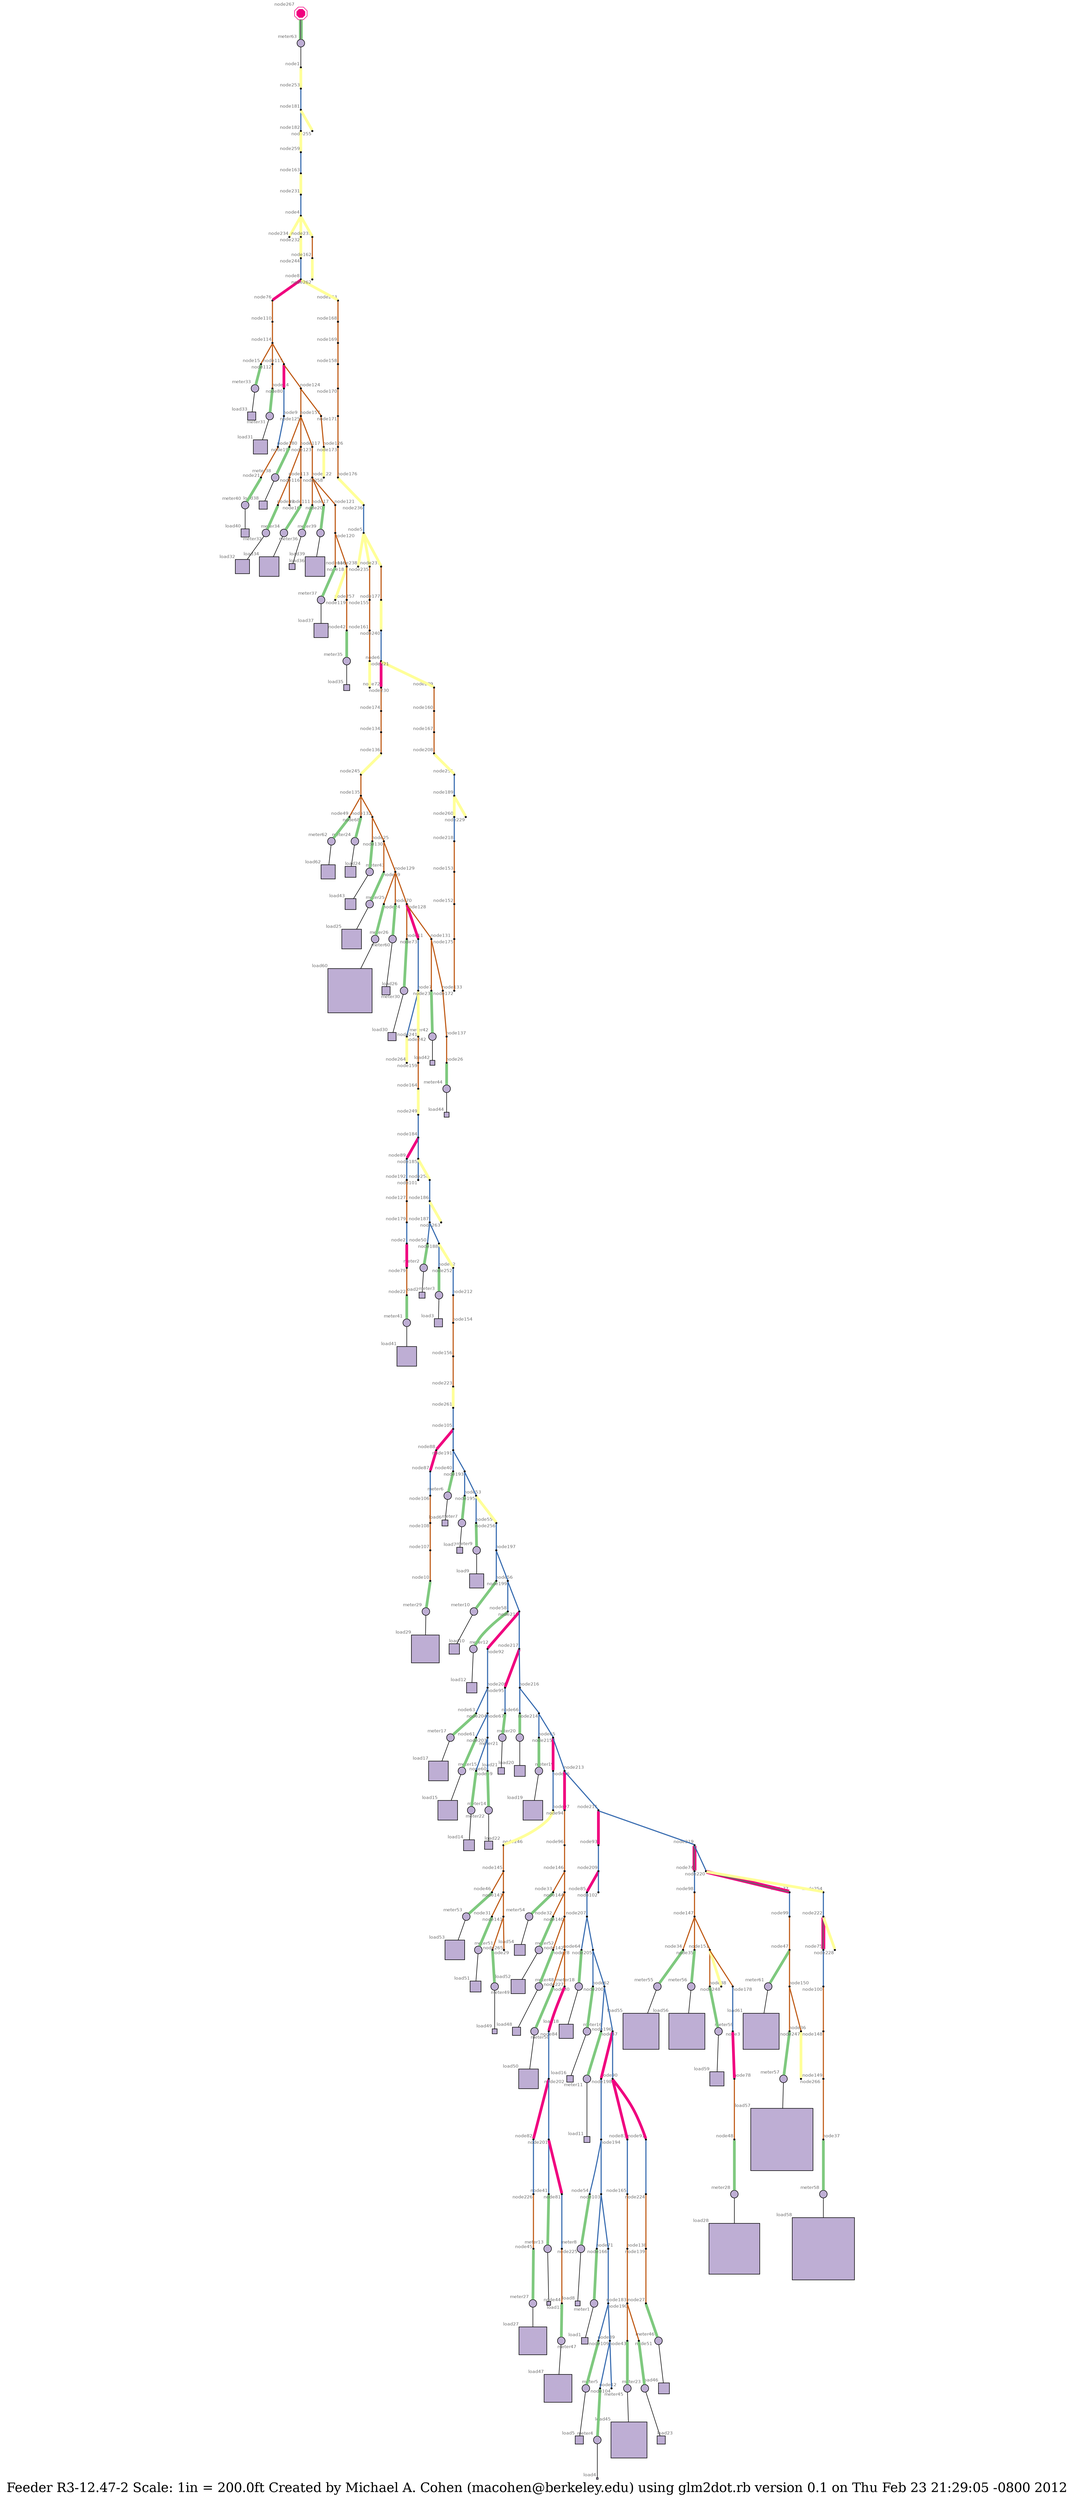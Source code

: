 graph "R3-12.47-2" {
	graph [bb="0,0,7151.3,6567.8",
		fontsize=24,
		label="Feeder R3-12.47-2 Scale: 1in = 200.0ft Created by Michael A. Cohen (macohen@berkeley.edu) using glm2dot.rb version 0.1 on Thu Feb\
 23 21:29:05 -0800 2012",
		lheight=0.40,
		lp="3575.7,18.4",
		lwidth=21.63
	];
	node [colorscheme=accent8,
		fontcolor=8,
		fontname=Helvetica,
		fontsize=8,
		label="\N"
	];
	edge [colorscheme=accent8];
	load1	 [fillcolor=2,
		height=0.16667,
		label="",
		pos="490.49,503.17",
		shape=square,
		style=filled,
		width=0.16667,
		xlabel=load1,
		xlp="474.7,513.97"];
	load2	 [fillcolor=2,
		height=0.15278,
		label="",
		pos="2915.6,2909.2",
		shape=square,
		style=filled,
		width=0.14583,
		xlabel=load2,
		xlp="2900.3,2908.5"];
	load3	 [fillcolor=2,
		height=0.20833,
		label="",
		pos="2702.7,2567.3",
		shape=square,
		style=filled,
		width=0.20139,
		xlabel=load3,
		xlp="2685.4,2579.6"];
	load4	 [fillcolor=2,
		height=0.041667,
		label="",
		pos="21.074,358.12",
		shape=square,
		style=filled,
		width=0.034722,
		xlabel=load4,
		xlp="9.7871,364.42"];
	load5	 [fillcolor=2,
		height=0.20833,
		label="",
		pos="234.91,459.71",
		shape=square,
		style=filled,
		width=0.20139,
		xlabel=load5,
		xlp="217.62,472.01"];
	load6	 [fillcolor=2,
		height=0.15278,
		label="",
		pos="2637.2,2186.1",
		shape=square,
		style=filled,
		width=0.14583,
		xlabel=load6,
		xlp="2622,2196.4"];
	load7	 [fillcolor=2,
		height=0.15278,
		label="",
		pos="2517.3,2012.2",
		shape=square,
		style=filled,
		width=0.14583,
		xlabel=load7,
		xlp="2502,2001.9"];
	load8	 [fillcolor=2,
		height=0.125,
		label="",
		pos="835.98,620.97",
		shape=square,
		style=filled,
		width=0.11806,
		xlabel=load8,
		xlp="821.69,630.27"];
	load9	 [fillcolor=2,
		height=0.36111,
		label="",
		pos="2437.4,1854.7",
		shape=square,
		style=filled,
		width=0.36111,
		xlabel=load9,
		xlp="2414.6,1846.5"];
	load10	 [fillcolor=2,
		height=0.26389,
		label="",
		pos="2311.9,1800.5",
		shape=square,
		style=filled,
		width=0.25694,
		xlabel=load10,
		xlp="2290.4,1795.8"];
	load11	 [fillcolor=2,
		height=0.15278,
		label="",
		pos="1237.9,774",
		shape=square,
		style=filled,
		width=0.14583,
		xlabel=load11,
		xlp="1220.7,784.3"];
	load12	 [fillcolor=2,
		height=0.26389,
		label="",
		pos="2143.4,1720",
		shape=square,
		style=filled,
		width=0.25694,
		xlabel=load12,
		xlp="2121.9,1734.3"];
	load13	 [fillcolor=2,
		height=0.097222,
		label="",
		pos="1060.1,1527.4",
		shape=square,
		style=filled,
		width=0.090278,
		xlabel=load13,
		xlp="1044.6,1535.7"];
	load14	 [fillcolor=2,
		height=0.27778,
		label="",
		pos="2331.4,1263.9",
		shape=square,
		style=filled,
		width=0.27778,
		xlabel=load14,
		xlp="2309.4,1258.7"];
	load15	 [fillcolor=2,
		height=0.5,
		label="",
		pos="2284.6,1374.3",
		shape=square,
		style=filled,
		width=0.5,
		xlabel=load15,
		xlp="2254.6,1397.1"];
	load16	 [fillcolor=2,
		height=0.16667,
		label="",
		pos="1379.7,809.42",
		shape=square,
		style=filled,
		width=0.16667,
		xlabel=load16,
		xlp="1361.7,808.22"];
	load17	 [fillcolor=2,
		height=0.5,
		label="",
		pos="2173,1331.7",
		shape=square,
		style=filled,
		width=0.5,
		xlabel=load17,
		xlp="2143,1354.5"];
	load18	 [fillcolor=2,
		height=0.36111,
		label="",
		pos="1411.2,935.48",
		shape=square,
		style=filled,
		width=0.36111,
		xlabel=load18,
		xlp="1386.2,953.28"];
	load19	 [fillcolor=2,
		height=0.5,
		label="",
		pos="1803.2,1210.1",
		shape=square,
		style=filled,
		width=0.5,
		xlabel=load19,
		xlp="1773.2,1232.9"];
	load20	 [fillcolor=2,
		height=0.27778,
		label="",
		pos="1884.3,1328.7",
		shape=square,
		style=filled,
		width=0.27778,
		xlabel=load20,
		xlp="1862.3,1343.5"];
	load21	 [fillcolor=2,
		height=0.16667,
		label="",
		pos="2097.3,1216",
		shape=square,
		style=filled,
		width=0.16667,
		xlabel=load21,
		xlp="2079.3,1226.8"];
	load22	 [fillcolor=2,
		height=0.20833,
		label="",
		pos="2445.2,1196",
		shape=square,
		style=filled,
		width=0.20139,
		xlabel=load22,
		xlp="2425.7,1193.3"];
	load23	 [fillcolor=2,
		height=0.20833,
		label="",
		pos="1135.2,44.3",
		shape=square,
		style=filled,
		width=0.20139,
		xlabel=load23,
		xlp="1115.7,41.6"];
	load24	 [fillcolor=2,
		height=0.27778,
		label="",
		pos="3436.7,4344.4",
		shape=square,
		style=filled,
		width=0.27778,
		xlabel=load24,
		xlp="3414.7,4359.2"];
	load25	 [fillcolor=2,
		height=0.5,
		label="",
		pos="3293.4,4050.9",
		shape=square,
		style=filled,
		width=0.5,
		xlabel=load25,
		xlp="3263.4,4073.7"];
	load26	 [fillcolor=2,
		height=0.20833,
		label="",
		pos="3290.7,3666.1",
		shape=square,
		style=filled,
		width=0.20139,
		xlabel=load26,
		xlp="3271.1,3678.4"];
	load27	 [fillcolor=2,
		height=0.70833,
		label="",
		pos="966.52,1367.7",
		shape=square,
		style=filled,
		width=0.70139,
		xlabel=load27,
		xlp="929.01,1398"];
	load28	 [fillcolor=2,
		height=1.2917,
		label="",
		pos="1856.2,407.72",
		shape=square,
		style=filled,
		width=1.2847,
		xlabel=load28,
		xlp="1797.7,459.02"];
	load29	 [fillcolor=2,
		height=0.70833,
		label="",
		pos="3121.1,2012.6",
		shape=square,
		style=filled,
		width=0.70139,
		xlabel=load29,
		xlp="3083.5,2042.9"];
	load30	 [fillcolor=2,
		height=0.20833,
		label="",
		pos="3198.4,3407.5",
		shape=square,
		style=filled,
		width=0.20139,
		xlabel=load30,
		xlp="3178.9,3419.8"];
	load31	 [fillcolor=2,
		height=0.36111,
		label="",
		pos="5592,5844.4",
		shape=square,
		style=filled,
		width=0.36111,
		xlabel=load31,
		xlp="5567,5862.2"];
	load32	 [fillcolor=2,
		height=0.36111,
		label="",
		pos="6337.1,5628.3",
		shape=square,
		style=filled,
		width=0.36111,
		xlabel=load32,
		xlp="6312,5620.1"];
	load33	 [fillcolor=2,
		height=0.20833,
		label="",
		pos="5780.7,5665.3",
		shape=square,
		style=filled,
		width=0.20139,
		xlabel=load33,
		xlp="5761.2,5662.6"];
	load34	 [fillcolor=2,
		height=0.5,
		label="",
		pos="6275,5928.6",
		shape=square,
		style=filled,
		width=0.5,
		xlabel=load34,
		xlp="6245,5951.4"];
	load35	 [fillcolor=2,
		height=0.15278,
		label="",
		pos="7094.7,6552.7",
		shape=square,
		style=filled,
		width=0.14583,
		xlabel=load35,
		xlp="7077.2,6563"];
	load36	 [fillcolor=2,
		height=0.15278,
		label="",
		pos="6614,5781",
		shape=square,
		style=filled,
		width=0.14583,
		xlabel=load36,
		xlp="6596.4,5780.3"];
	load37	 [fillcolor=2,
		height=0.36111,
		label="",
		pos="7138.3,6289.2",
		shape=square,
		style=filled,
		width=0.36111,
		xlabel=load37,
		xlp="7113.3,6281"];
	load38	 [fillcolor=2,
		height=0.20833,
		label="",
		pos="6171.9,5828.4",
		shape=square,
		style=filled,
		width=0.20139,
		xlabel=load38,
		xlp="6152.4,5840.7"];
	load39	 [fillcolor=2,
		height=0.5,
		label="",
		pos="6686.3,5918.5",
		shape=square,
		style=filled,
		width=0.5,
		xlabel=load39,
		xlp="6656.2,5941.3"];
	load40	 [fillcolor=2,
		height=0.20833,
		label="",
		pos="5750,6057.9",
		shape=square,
		style=filled,
		width=0.20139,
		xlabel=load40,
		xlp="5730.4,6070.2"];
	load41	 [fillcolor=2,
		height=0.5,
		label="",
		pos="2604.8,3337.3",
		shape=square,
		style=filled,
		width=0.5,
		xlabel=load41,
		xlp="2574.8,3360.1"];
	load42	 [fillcolor=2,
		height=0.125,
		label="",
		pos="3149.6,3521.5",
		shape=square,
		style=filled,
		width=0.11806,
		xlabel=load42,
		xlp="3133.1,3530.8"];
	load43	 [fillcolor=2,
		height=0.27778,
		label="",
		pos="3473.5,4093.9",
		shape=square,
		style=filled,
		width=0.27778,
		xlabel=load43,
		xlp="3451.5,4108.7"];
	load44	 [fillcolor=2,
		height=0.125,
		label="",
		pos="4095.4,3130.6",
		shape=square,
		style=filled,
		width=0.11806,
		xlabel=load44,
		xlp="4078.9,3139.9"];
	load45	 [fillcolor=2,
		height=0.91667,
		label="",
		pos="1135,177.21",
		shape=square,
		style=filled,
		width=0.91667,
		xlabel=load45,
		xlp="1090,215.01"];
	load46	 [fillcolor=2,
		height=0.27778,
		label="",
		pos="976.05,398.24",
		shape=square,
		style=filled,
		width=0.27778,
		xlabel=load46,
		xlp="954.04,413.04"];
	load47	 [fillcolor=2,
		height=0.70833,
		label="",
		pos="956.89,1546.1",
		shape=square,
		style=filled,
		width=0.70139,
		xlabel=load47,
		xlp="919.37,1576.4"];
	load48	 [fillcolor=2,
		height=0.20833,
		label="",
		pos="1296.2,1402.8",
		shape=square,
		style=filled,
		width=0.20139,
		xlabel=load48,
		xlp="1276.7,1415.1"];
	load49	 [fillcolor=2,
		height=0.125,
		label="",
		pos="1694,1565.3",
		shape=square,
		style=filled,
		width=0.11806,
		xlabel=load49,
		xlp="1677.5,1574.6"];
	load50	 [fillcolor=2,
		height=0.5,
		label="",
		pos="1247.3,1571.9",
		shape=square,
		style=filled,
		width=0.5,
		xlabel=load50,
		xlp="1217.3,1594.7"];
	load51	 [fillcolor=2,
		height=0.27778,
		label="",
		pos="1546.6,1595.6",
		shape=square,
		style=filled,
		width=0.27778,
		xlabel=load51,
		xlp="1524.6,1610.4"];
	load52	 [fillcolor=2,
		height=0.36111,
		label="",
		pos="1464.9,1257.7",
		shape=square,
		style=filled,
		width=0.36111,
		xlabel=load52,
		xlp="1439.9,1275.5"];
	load53	 [fillcolor=2,
		height=0.5,
		label="",
		pos="1716.3,1397.9",
		shape=square,
		style=filled,
		width=0.5,
		xlabel=load53,
		xlp="1686.3,1420.7"];
	load54	 [fillcolor=2,
		height=0.27778,
		label="",
		pos="1475.3,1152.8",
		shape=square,
		style=filled,
		width=0.27778,
		xlabel=load54,
		xlp="1453.3,1167.6"];
	load55	 [fillcolor=2,
		height=0.91667,
		label="",
		pos="1583.7,638.48",
		shape=square,
		style=filled,
		width=0.91667,
		xlabel=load55,
		xlp="1538.7,676.28"];
	load56	 [fillcolor=2,
		height=0.91667,
		label="",
		pos="1765.2,688.88",
		shape=square,
		style=filled,
		width=0.91667,
		xlabel=load56,
		xlp="1720.2,726.68"];
	load57	 [fillcolor=2,
		height=1.5833,
		label="",
		pos="1988,743.55",
		shape=square,
		style=filled,
		width=1.5833,
		xlabel=load57,
		xlp="1919,691.35"];
	load58	 [fillcolor=2,
		height=1.5833,
		label="",
		pos="1667.7,586.73",
		shape=square,
		style=filled,
		width=1.5833,
		xlabel=load58,
		xlp="1598.7,534.53"];
	load59	 [fillcolor=2,
		height=0.36111,
		label="",
		pos="1976,489.39",
		shape=square,
		style=filled,
		width=0.36111,
		xlabel=load59,
		xlp="1950.9,481.19"];
	load60	 [fillcolor=2,
		height=1.125,
		label="",
		pos="3043.9,3786.5",
		shape=square,
		style=filled,
		width=1.1181,
		xlabel=load60,
		xlp="2991.4,3831.8"];
	load61	 [fillcolor=2,
		height=0.91667,
		label="",
		pos="1893.9,790.13",
		shape=square,
		style=filled,
		width=0.91667,
		xlabel=load61,
		xlp="1848.9,827.93"];
	load62	 [fillcolor=2,
		height=0.36111,
		label="",
		pos="3605.8,4236.9",
		shape=square,
		style=filled,
		width=0.36111,
		xlabel=load62,
		xlp="3580.8,4228.7"];
	meter1	 [fillcolor=2,
		height=0.19444,
		label="",
		pos="495.19,520.75",
		shape=circle,
		style=filled,
		width=0.19444,
		xlabel=meter1,
		xlp="475.74,532.55"];
	meter1 -- load1	 [len=0.25,
		pos="493.28,513.6 492.91,512.23 492.53,510.81 492.17,509.47"];
	meter2	 [fillcolor=2,
		height=0.19444,
		label="",
		pos="2900.9,2920",
		shape=circle,
		style=filled,
		width=0.19444,
		xlabel=meter2,
		xlp="2881.5,2917.8"];
	meter2 -- load2	 [len=0.25,
		pos="2906.9,2915.6 2907.9,2914.9 2908.9,2914.1 2909.9,2913.3"];
	meter3	 [fillcolor=2,
		height=0.19444,
		label="",
		pos="2718.7,2558.5",
		shape=circle,
		style=filled,
		width=0.19444,
		xlabel=meter3,
		xlp="2699.3,2546.7"];
	meter3 -- load3	 [len=0.25,
		pos="2712.6,2561.9 2711.9,2562.3 2711.1,2562.7 2710.4,2563.1"];
	meter4	 [fillcolor=2,
		height=0.19444,
		label="",
		pos="38.496,352.68",
		shape=circle,
		style=filled,
		width=0.19444,
		xlabel=meter4,
		xlp="19.047,350.48"];
	meter4 -- load4	 [len=0.25,
		pos="31.81,354.77 28.432,355.82 24.625,357.01 22.575,357.65"];
	meter5	 [fillcolor=2,
		height=0.19444,
		label="",
		pos="237.83,477.41",
		shape=circle,
		style=filled,
		width=0.19444,
		xlabel=meter5,
		xlp="218.38,489.21"];
	meter5 -- load5	 [len=0.25,
		pos="236.64,470.21 236.49,469.29 236.33,468.35 236.18,467.42"];
	meter6	 [fillcolor=2,
		height=0.19444,
		label="",
		pos="2653.1,2177.1",
		shape=circle,
		style=filled,
		width=0.19444,
		xlabel=meter6,
		xlp="2633.6,2174.9"];
	meter6 -- load6	 [len=0.25,
		pos="2646.6,2180.8 2645.4,2181.5 2644.1,2182.2 2642.9,2182.9"];
	meter7	 [fillcolor=2,
		height=0.19444,
		label="",
		pos="2502.4,2022.2",
		shape=circle,
		style=filled,
		width=0.19444,
		xlabel=meter7,
		xlp="2482.9,2020"];
	meter7 -- load7	 [len=0.25,
		pos="2508.4,2018.1 2509.5,2017.4 2510.5,2016.7 2511.6,2016"];
	meter8	 [fillcolor=2,
		height=0.19444,
		label="",
		pos="850.36,631.86",
		shape=circle,
		style=filled,
		width=0.19444,
		xlabel=meter8,
		xlp="830.91,643.66"];
	meter8 -- load8	 [len=0.25,
		pos="844.51,627.43 843.26,626.49 841.97,625.5 840.77,624.6"];
	meter9	 [fillcolor=2,
		height=0.19444,
		label="",
		pos="2421.7,1864.3",
		shape=circle,
		style=filled,
		width=0.19444,
		xlabel=meter9,
		xlp="2402.3,1862.1"];
	meter9 -- load9	 [len=0.25,
		pos="2427.7,1860.6 2427.9,1860.5 2428,1860.4 2428.1,1860.4"];
	meter10	 [fillcolor=2,
		height=0.19444,
		label="",
		pos="2301,1814.7",
		shape=circle,
		style=filled,
		width=0.19444,
		xlabel=meter10,
		xlp="2279.3,1812.5"];
	meter10 -- load10	 [len=0.25,
		pos="2305.4,1808.9 2305.5,1808.8 2305.6,1808.7 2305.7,1808.5"];
	meter11	 [fillcolor=2,
		height=0.19444,
		label="",
		pos="1254.7,778.99",
		shape=circle,
		style=filled,
		width=0.19444,
		xlabel=meter11,
		xlp="1262.1,790.79"];
	meter11 -- load11	 [len=0.25,
		pos="1247.9,776.96 1246.4,776.53 1244.9,776.08 1243.5,775.66"];
	meter12	 [fillcolor=2,
		height=0.19444,
		label="",
		pos="2156,1706.9",
		shape=circle,
		style=filled,
		width=0.19444,
		xlabel=meter12,
		xlp="2134.3,1704.7"];
	meter12 -- load12	 [len=0.25,
		pos="2150.8,1712.2 2150.7,1712.3 2150.6,1712.4 2150.5,1712.6"];
	meter13	 [fillcolor=2,
		height=0.19444,
		label="",
		pos="1056.2,1508.9",
		shape=circle,
		style=filled,
		width=0.19444,
		xlabel=meter13,
		xlp="1034.5,1520.7"];
	meter13 -- load13	 [len=0.25,
		pos="1057.7,1516 1058.2,1518.6 1058.8,1521.5 1059.3,1523.7"];
	meter14	 [fillcolor=2,
		height=0.19444,
		label="",
		pos="2315.3,1271.5",
		shape=circle,
		style=filled,
		width=0.19444,
		xlabel=meter14,
		xlp="2293.6,1269.3"];
	meter14 -- load14	 [len=0.25,
		pos="2321.8,1268.4 2322,1268.3 2322.1,1268.3 2322.2,1268.2"];
	meter15	 [fillcolor=2,
		height=0.19444,
		label="",
		pos="2271.6,1361.5",
		shape=circle,
		style=filled,
		width=0.19444,
		xlabel=meter15,
		xlp="2249.9,1373.3"];
	meter15 -- load15	 [len=0.25,
		pos="2276.6,1366.4 2276.7,1366.5 2276.8,1366.6 2276.9,1366.7"];
	meter16	 [fillcolor=2,
		height=0.19444,
		label="",
		pos="1379.1,827.11",
		shape=circle,
		style=filled,
		width=0.19444,
		xlabel=meter16,
		xlp="1357.4,838.91"];
	meter16 -- load16	 [len=0.25,
		pos="1379.3,819.92 1379.4,818.54 1379.4,817.11 1379.5,815.76"];
	meter17	 [fillcolor=2,
		height=0.19444,
		label="",
		pos="2169.8,1348.8",
		shape=circle,
		style=filled,
		width=0.19444,
		xlabel=meter17,
		xlp="2191.5,1360.6"];
	meter17 -- load17	 [len=0.25,
		pos="2171.1,1341.8 2171.1,1341.7 2171.2,1341.5 2171.2,1341.4"];
	meter18	 [fillcolor=2,
		height=0.19444,
		label="",
		pos="1426.1,925.07",
		shape=circle,
		style=filled,
		width=0.19444,
		xlabel=meter18,
		xlp="1404.4,913.27"];
	meter18 -- load18	 [len=0.25,
		pos="1420,929.31 1419.9,929.4 1419.8,929.49 1419.7,929.58"];
	meter19	 [fillcolor=2,
		height=0.19444,
		label="",
		pos="1795.9,1225.8",
		shape=circle,
		style=filled,
		width=0.19444,
		xlabel=meter19,
		xlp="1803.6,1237.6"];
	meter19 -- load19	 [len=0.25,
		pos="1798.9,1219.4 1798.9,1219.3 1799,1219.2 1799.1,1219"];
	meter20	 [fillcolor=2,
		height=0.19444,
		label="",
		pos="1880.8,1311.4",
		shape=circle,
		style=filled,
		width=0.19444,
		xlabel=meter20,
		xlp="1859.2,1323.2"];
	meter20 -- load20	 [len=0.25,
		pos="1882.2,1318.5 1882.3,1318.6 1882.3,1318.8 1882.3,1318.9"];
	meter21	 [fillcolor=2,
		height=0.19444,
		label="",
		pos="2114.1,1211.5",
		shape=circle,
		style=filled,
		width=0.19444,
		xlabel=meter21,
		xlp="2092.4,1199.7"];
	meter21 -- load21	 [len=0.25,
		pos="2107.3,1213.3 2106,1213.7 2104.6,1214 2103.3,1214.4"];
	meter22	 [fillcolor=2,
		height=0.19444,
		label="",
		pos="2432.6,1209.2",
		shape=circle,
		style=filled,
		width=0.19444,
		xlabel=meter22,
		xlp="2410.9,1207"];
	meter22 -- load22	 [len=0.25,
		pos="2437.4,1204.1 2437.5,1204 2437.7,1203.9 2437.8,1203.8"];
	meter23	 [fillcolor=2,
		height=0.19444,
		label="",
		pos="1128,61.047",
		shape=circle,
		style=filled,
		width=0.19444,
		xlabel=meter23,
		xlp="1106.4,58.847"];
	meter23 -- load23	 [len=0.25,
		pos="1130.9,54.235 1131.2,53.511 1131.6,52.77 1131.9,52.036"];
	meter24	 [fillcolor=2,
		height=0.19444,
		label="",
		pos="3447.9,4330.1",
		shape=circle,
		style=filled,
		width=0.19444,
		xlabel=meter24,
		xlp="3426.2,4327.9"];
	meter24 -- load24	 [len=0.25,
		pos="3443.3,4335.9 3443.2,4336 3443.1,4336.2 3443,4336.3"];
	meter25	 [fillcolor=2,
		height=0.19444,
		label="",
		pos="3308.7,4040.8",
		shape=circle,
		style=filled,
		width=0.19444,
		xlabel=meter25,
		xlp="3330.4,4052.6"];
	meter25 -- load25	 [len=0.25,
		pos="3302.8,4044.7 3302.7,4044.8 3302.6,4044.8 3302.4,4044.9"];
	meter26	 [fillcolor=2,
		height=0.19444,
		label="",
		pos="3273.1,3661.8",
		shape=circle,
		style=filled,
		width=0.19444,
		xlabel=meter26,
		xlp="3251.5,3659.6"];
	meter26 -- load26	 [len=0.25,
		pos="3280.3,3663.6 3281.2,3663.8 3282.1,3664 3283,3664.2"];
	meter27	 [fillcolor=2,
		height=0.19444,
		label="",
		pos="985.04,1370.5",
		shape=circle,
		style=filled,
		width=0.19444,
		xlabel=meter27,
		xlp="1006.7,1368.3"];
	meter27 -- load27	 [len=0.25,
		pos="977.94,1369.4 977.77,1369.4 977.61,1369.4 977.44,1369.3"];
	meter28	 [fillcolor=2,
		height=0.19444,
		label="",
		pos="1855.7,426.18",
		shape=circle,
		style=filled,
		width=0.19444,
		xlabel=meter28,
		xlp="1863.4,437.98"];
	meter28 -- load28	 [len=0.25,
		pos="1855.9,419.1 1855.9,418.93 1855.9,418.77 1855.9,418.61"];
	meter29	 [fillcolor=2,
		height=0.19444,
		label="",
		pos="3105.5,2022.1",
		shape=circle,
		style=filled,
		width=0.19444,
		xlabel=meter29,
		xlp="3083.8,2019.9"];
	meter29 -- load29	 [len=0.25,
		pos="3111.5,2018.5 3111.6,2018.4 3111.8,2018.3 3111.9,2018.2"];
	meter30	 [fillcolor=2,
		height=0.19444,
		label="",
		pos="3209.7,3422",
		shape=circle,
		style=filled,
		width=0.19444,
		xlabel=meter30,
		xlp="3188,3433.8"];
	meter30 -- load30	 [len=0.25,
		pos="3205.4,3416.4 3205.1,3416 3204.8,3415.6 3204.5,3415.2"];
	meter31	 [fillcolor=2,
		height=0.19444,
		label="",
		pos="5603.7,5830.4",
		shape=circle,
		style=filled,
		width=0.19444,
		xlabel=meter31,
		xlp="5582.1,5818.6"];
	meter31 -- load31	 [len=0.25,
		pos="5599.2,5835.7 5599.1,5835.9 5599,5836 5598.9,5836.1"];
	meter32	 [fillcolor=2,
		height=0.19444,
		label="",
		pos="6321.7,5637.8",
		shape=circle,
		style=filled,
		width=0.19444,
		xlabel=meter32,
		xlp="6300,5635.6"];
	meter32 -- load32	 [len=0.25,
		pos="6327.9,5633.9 6328.1,5633.9 6328.2,5633.8 6328.3,5633.7"];
	meter33	 [fillcolor=2,
		height=0.19444,
		label="",
		pos="5765.4,5674",
		shape=circle,
		style=filled,
		width=0.19444,
		xlabel=meter33,
		xlp="5743.7,5671.8"];
	meter33 -- load33	 [len=0.25,
		pos="5771.6,5670.5 5772,5670.2 5772.4,5670 5772.8,5669.8"];
	meter34	 [fillcolor=2,
		height=0.19444,
		label="",
		pos="6273.4,5910.3",
		shape=circle,
		style=filled,
		width=0.19444,
		xlabel=meter34,
		xlp="6251.8,5898.5"];
	meter34 -- load34	 [len=0.25,
		pos="6274,5917.3 6274,5917.5 6274.1,5917.6 6274.1,5917.8"];
	meter35	 [fillcolor=2,
		height=0.19444,
		label="",
		pos="7083.1,6538.8",
		shape=circle,
		style=filled,
		width=0.19444,
		xlabel=meter35,
		xlp="7061.4,6550.6"];
	meter35 -- load35	 [len=0.25,
		pos="7087.8,6544.5 7088.5,6545.3 7089.2,6546.2 7090,6547"];
	meter36	 [fillcolor=2,
		height=0.19444,
		label="",
		pos="6600.9,5793.9",
		shape=circle,
		style=filled,
		width=0.19444,
		xlabel=meter36,
		xlp="6579.2,5791.7"];
	meter36 -- load36	 [len=0.25,
		pos="6605.9,5789 6606.7,5788.2 6607.5,5787.4 6608.4,5786.5"];
	meter37	 [fillcolor=2,
		height=0.19444,
		label="",
		pos="7126.2,6302.8",
		shape=circle,
		style=filled,
		width=0.19444,
		xlabel=meter37,
		xlp="7104.6,6300.6"];
	meter37 -- load37	 [len=0.25,
		pos="7131.2,6297.3 7131.3,6297.2 7131.4,6297.1 7131.5,6296.9"];
	meter38	 [fillcolor=2,
		height=0.19444,
		label="",
		pos="6172.5,5810.5",
		shape=circle,
		style=filled,
		width=0.19444,
		xlabel=meter38,
		xlp="6150.9,5808.3"];
	meter38 -- load38	 [len=0.25,
		pos="6172.3,5817.7 6172.2,5818.7 6172.2,5819.6 6172.2,5820.6"];
	meter39	 [fillcolor=2,
		height=0.19444,
		label="",
		pos="6682.2,5900.9",
		shape=circle,
		style=filled,
		width=0.19444,
		xlabel=meter39,
		xlp="6689.9,5889.1"];
	meter39 -- load39	 [len=0.25,
		pos="6683.9,5908 6683.9,5908.2 6683.9,5908.3 6684,5908.5"];
	meter40	 [fillcolor=2,
		height=0.19444,
		label="",
		pos="5764.1,6046.3",
		shape=circle,
		style=filled,
		width=0.19444,
		xlabel=meter40,
		xlp="5742.4,6044.1"];
	meter40 -- load40	 [len=0.25,
		pos="5758.7,6050.8 5758.3,6051.1 5757.9,6051.4 5757.5,6051.7"];
	meter41	 [fillcolor=2,
		height=0.19444,
		label="",
		pos="2619.3,3326.2",
		shape=circle,
		style=filled,
		width=0.19444,
		xlabel=meter41,
		xlp="2597.6,3314.4"];
	meter41 -- load41	 [len=0.25,
		pos="2613.7,3330.5 2613.6,3330.6 2613.5,3330.7 2613.3,3330.8"];
	meter42	 [fillcolor=2,
		height=0.19444,
		label="",
		pos="3164.9,3511.8",
		shape=circle,
		style=filled,
		width=0.19444,
		xlabel=meter42,
		xlp="3143.2,3509.6"];
	meter42 -- load42	 [len=0.25,
		pos="3158.7,3515.8 3157.2,3516.7 3155.7,3517.6 3154.3,3518.5"];
	meter43	 [fillcolor=2,
		height=0.19444,
		label="",
		pos="3489.3,4086.4",
		shape=circle,
		style=filled,
		width=0.19444,
		xlabel=meter43,
		xlp="3467.6,4074.6"];
	meter43 -- load43	 [len=0.25,
		pos="3482.9,4089.4 3482.7,4089.5 3482.6,4089.6 3482.5,4089.6"];
	meter44	 [fillcolor=2,
		height=0.19444,
		label="",
		pos="4078.1,3125.2",
		shape=circle,
		style=filled,
		width=0.19444,
		xlabel=meter44,
		xlp="4056.4,3113.4"];
	meter44 -- load44	 [len=0.25,
		pos="4085.1,3127.4 4087.1,3128 4089.1,3128.7 4090.9,3129.2"];
	meter45	 [fillcolor=2,
		height=0.19444,
		label="",
		pos="1128.5,193.73",
		shape=circle,
		style=filled,
		width=0.19444,
		xlabel=meter45,
		xlp="1106.8,181.93"];
	meter45 -- load45	 [len=0.25,
		pos="1131.1,187.01 1131.2,186.86 1131.2,186.72 1131.3,186.58"];
	meter46	 [fillcolor=2,
		height=0.19444,
		label="",
		pos="991.87,407.25",
		shape=circle,
		style=filled,
		width=0.19444,
		xlabel=meter46,
		xlp="1013.5,405.05"];
	meter46 -- load46	 [len=0.25,
		pos="985.44,403.58 985.3,403.51 985.16,403.43 985.02,403.35"];
	meter47	 [fillcolor=2,
		height=0.19444,
		label="",
		pos="966.01,1529.9",
		shape=circle,
		style=filled,
		width=0.19444,
		xlabel=meter47,
		xlp="987.68,1518.1"];
	meter47 -- load47	 [len=0.25,
		pos="962.51,1536.1 962.43,1536.3 962.34,1536.4 962.26,1536.5"];
	meter48	 [fillcolor=2,
		height=0.19444,
		label="",
		pos="1288.3,1386.7",
		shape=circle,
		style=filled,
		width=0.19444,
		xlabel=meter48,
		xlp="1266.6,1398.5"];
	meter48 -- load48	 [len=0.25,
		pos="1291.5,1393.2 1291.8,1393.8 1292.1,1394.3 1292.3,1394.9"];
	meter49	 [fillcolor=2,
		height=0.19444,
		label="",
		pos="1687.5,1548.3",
		shape=circle,
		style=filled,
		width=0.19444,
		xlabel=meter49,
		xlp="1665.8,1560.1"];
	meter49 -- load49	 [len=0.25,
		pos="1690.1,1555.2 1690.8,1557 1691.5,1558.9 1692.1,1560.5"];
	meter50	 [fillcolor=2,
		height=0.19444,
		label="",
		pos="1245.3,1553.6",
		shape=circle,
		style=filled,
		width=0.19444,
		xlabel=meter50,
		xlp="1223.7,1541.8"];
	meter50 -- load50	 [len=0.25,
		pos="1246.1,1560.6 1246.1,1560.8 1246.1,1560.9 1246.2,1561.1"];
	meter51	 [fillcolor=2,
		height=0.19444,
		label="",
		pos="1557.6,1580.8",
		shape=circle,
		style=filled,
		width=0.19444,
		xlabel=meter51,
		xlp="1535.9,1578.6"];
	meter51 -- load51	 [len=0.25,
		pos="1553.4,1586.5 1553.3,1586.6 1553.2,1586.7 1553.1,1586.9"];
	meter52	 [fillcolor=2,
		height=0.19444,
		label="",
		pos="1465.8,1239.9",
		shape=circle,
		style=filled,
		width=0.19444,
		xlabel=meter52,
		xlp="1444.1,1237.7"];
	meter52 -- load52	 [len=0.25,
		pos="1465.4,1247.2 1465.4,1247.3 1465.4,1247.5 1465.4,1247.6"];
	meter53	 [fillcolor=2,
		height=0.19444,
		label="",
		pos="1710.4,1381.2",
		shape=circle,
		style=filled,
		width=0.19444,
		xlabel=meter53,
		xlp="1688.7,1369.4"];
	meter53 -- load53	 [len=0.25,
		pos="1712.8,1388 1712.9,1388.2 1712.9,1388.3 1713,1388.4"];
	meter54	 [fillcolor=2,
		height=0.19444,
		label="",
		pos="1492.9,1148.5",
		shape=circle,
		style=filled,
		width=0.19444,
		xlabel=meter54,
		xlp="1471.2,1136.7"];
	meter54 -- load54	 [len=0.25,
		pos="1485.7,1150.3 1485.6,1150.3 1485.4,1150.3 1485.3,1150.4"];
	meter55	 [fillcolor=2,
		height=0.19444,
		label="",
		pos="1594.7,653.19",
		shape=circle,
		style=filled,
		width=0.19444,
		xlabel=meter55,
		xlp="1616.4,650.99"];
	meter55 -- load55	 [len=0.25,
		pos="1590.5,647.54 1590.4,647.41 1590.3,647.28 1590.2,647.15"];
	meter56	 [fillcolor=2,
		height=0.19444,
		label="",
		pos="1759.5,706.04",
		shape=circle,
		style=filled,
		width=0.19444,
		xlabel=meter56,
		xlp="1737.9,703.84"];
	meter56 -- load56	 [len=0.25,
		pos="1761.8,699.06 1761.9,698.91 1761.9,698.77 1762,698.62"];
	meter57	 [fillcolor=2,
		height=0.19444,
		label="",
		pos="1974.8,756.75",
		shape=circle,
		style=filled,
		width=0.19444,
		xlabel=meter57,
		xlp="1982.5,744.95"];
	meter57 -- load57	 [len=0.25,
		pos="1979.9,751.68 1980,751.57 1980.1,751.45 1980.2,751.33"];
	meter58	 [fillcolor=2,
		height=0.19444,
		label="",
		pos="1675.1,603.97",
		shape=circle,
		style=filled,
		width=0.19444,
		xlabel=meter58,
		xlp="1653.4,615.77"];
	meter58 -- load58	 [len=0.25,
		pos="1672.2,597.36 1672.2,597.21 1672.1,597.05 1672,596.9"];
	meter59	 [fillcolor=2,
		height=0.19444,
		label="",
		pos="1960.5,499.79",
		shape=circle,
		style=filled,
		width=0.19444,
		xlabel=meter59,
		xlp="1938.9,497.59"];
	meter59 -- load59	 [len=0.25,
		pos="1966.5,495.8 1966.6,495.71 1966.7,495.61 1966.9,495.52"];
	meter60	 [fillcolor=2,
		height=0.19444,
		label="",
		pos="3058.7,3775.8",
		shape=circle,
		style=filled,
		width=0.19444,
		xlabel=meter60,
		xlp="3080.4,3787.6"];
	meter60 -- load60	 [len=0.25,
		pos="3053,3779.9 3052.9,3780 3052.8,3780.1 3052.6,3780.2"];
	meter61	 [fillcolor=2,
		height=0.19444,
		label="",
		pos="1901.7,806.74",
		shape=circle,
		style=filled,
		width=0.19444,
		xlabel=meter61,
		xlp="1914.3,794.94"];
	meter61 -- load61	 [len=0.25,
		pos="1898.7,800.37 1898.7,800.22 1898.6,800.07 1898.5,799.92"];
	meter62	 [fillcolor=2,
		height=0.19444,
		label="",
		pos="3588.4,4243.2",
		shape=circle,
		style=filled,
		width=0.19444,
		xlabel=meter62,
		xlp="3566.7,4241"];
	meter62 -- load62	 [len=0.25,
		pos="3595,4240.8 3595.2,4240.8 3595.3,4240.7 3595.5,4240.7"];
	meter63	 [fillcolor=2,
		height=0.19444,
		label="",
		pos="5683,5262.5",
		shape=circle,
		style=filled,
		width=0.19444,
		xlabel=meter63,
		xlp="5661.4,5260.3"];
	node1	 [height=0.05,
		label="",
		pos="5674.6,5279",
		shape=point,
		style=filled,
		width=0.038889,
		xlabel=node1,
		xlp="5661.7,5285.6"];
	meter63 -- node1	 [len=0.25,
		pos="5679.8,5268.9 5678.2,5271.9 5676.5,5275.4 5675.5,5277.3"];
	node253	 [height=0.05,
		label="",
		pos="5664.6,5295.2",
		shape=point,
		style=filled,
		width=0.038889,
		xlabel=node253,
		xlp="5678.4,5301.8"];
	node1 -- node253	 [color=4,
		len=0.25,
		penwidth=5,
		pos="5673.4,5281 5671.4,5284.3 5667.5,5290.6 5665.6,5293.6"];
	node2	 [height=0.05,
		label="",
		pos="2754.9,3234.7",
		shape=point,
		style=filled,
		width=0.038889,
		xlabel=node2,
		xlp="2742,3237.7"];
	node79	 [height=0.05,
		label="",
		pos="2739.9,3245.6",
		shape=point,
		style=filled,
		width=0.038889,
		xlabel=node79,
		xlp="2724.8,3252.2"];
	node2 -- node79	 [color=6,
		len=0.25,
		penwidth=5,
		pos="2753.1,3236.1 2750.1,3238.2 2744.2,3242.5 2741.4,3244.5"];
	node3	 [height=0.05,
		label="",
		pos="1857.4,485.52",
		shape=point,
		style=filled,
		width=0.038889,
		xlabel=node3,
		xlp="1844.5,492.12"];
	node78	 [height=0.05,
		label="",
		pos="1854.2,466.89",
		shape=point,
		style=filled,
		width=0.038889,
		xlabel=node78,
		xlp="1839,473.49"];
	node3 -- node78	 [color=6,
		len=0.25,
		penwidth=5,
		pos="1857.1,483.53 1856.4,479.92 1855.1,472.37 1854.5,468.82"];
	node4	 [height=0.05,
		label="",
		pos="5651.7,5406.7",
		shape=point,
		style=filled,
		width=0.038889,
		xlabel=node4,
		xlp="5638.8,5413.3"];
	node234	 [height=0.05,
		label="",
		pos="5631.8,5404.1",
		shape=point,
		style=filled,
		width=0.038889,
		xlabel=node234,
		xlp="5614.4,5407.1"];
	node4 -- node234	 [color=4,
		len=0.25,
		penwidth=5,
		pos="5649.9,5406.4 5646.2,5406 5637.8,5404.9 5633.9,5404.4"];
	node232	 [height=0.05,
		label="",
		pos="5645.6,5426.3",
		shape=point,
		style=filled,
		width=0.038889,
		xlabel=node232,
		xlp="5628.2,5432.9"];
	node4 -- node232	 [color=4,
		len=0.25,
		penwidth=5,
		pos="5651.1,5408.5 5650,5412.1 5647.4,5420.4 5646.2,5424.2"];
	node233	 [height=0.05,
		label="",
		pos="5672.4,5409.2",
		shape=point,
		style=filled,
		width=0.038889,
		xlabel=node233,
		xlp="5686.1,5402.6"];
	node4 -- node233	 [color=4,
		len=0.25,
		penwidth=5,
		pos="5653.6,5406.9 5657.4,5407.4 5666.1,5408.4 5670.2,5408.9"];
	node5	 [height=0.05,
		label="",
		pos="4018.2,4852.9",
		shape=point,
		style=filled,
		width=0.038889,
		xlabel=node5,
		xlp="4005.3,4859.5"];
	node238	 [height=0.05,
		label="",
		pos="4012.2,4872",
		shape=point,
		style=filled,
		width=0.038889,
		xlabel=node238,
		xlp="3994.8,4878.6"];
	node5 -- node238	 [color=4,
		len=0.25,
		penwidth=5,
		pos="4017.7,4854.7 4016.5,4858.2 4014,4866.2 4012.8,4869.9"];
	node235	 [height=0.05,
		label="",
		pos="4020,4833.2",
		shape=point,
		style=filled,
		width=0.038889,
		xlabel=node235,
		xlp="4002.6,4839.8"];
	node5 -- node235	 [color=4,
		len=0.25,
		penwidth=5,
		pos="4018.4,4851.1 4018.7,4847.4 4019.5,4839.2 4019.8,4835.3"];
	node237	 [height=0.05,
		label="",
		pos="3998.8,4848.3",
		shape=point,
		style=filled,
		width=0.038889,
		xlabel=node237,
		xlp="3981.4,4851.3"];
	node5 -- node237	 [color=4,
		len=0.25,
		penwidth=5,
		pos="4016.4,4852.5 4012.8,4851.6 4004.7,4849.7 4000.9,4848.8"];
	node6	 [height=0.05,
		label="",
		pos="3688.9,4691.9",
		shape=point,
		style=filled,
		width=0.038889,
		xlabel=node6,
		xlp="3676,4694.9"];
	node72	 [height=0.05,
		label="",
		pos="3685.9,4672.1",
		shape=point,
		style=filled,
		width=0.038889,
		xlabel=node72,
		xlp="3670.7,4678.7"];
	node6 -- node72	 [color=6,
		len=0.25,
		penwidth=5,
		pos="3688.6,4690.1 3688.1,4686.4 3686.8,4678.1 3686.2,4674.2"];
	node239	 [height=0.05,
		label="",
		pos="3673.3,4704.2",
		shape=point,
		style=filled,
		width=0.038889,
		xlabel=node239,
		xlp="3655.9,4710.8"];
	node6 -- node239	 [color=4,
		len=0.25,
		penwidth=5,
		pos="3687.5,4693 3684.6,4695.3 3678.1,4700.5 3675,4702.9"];
	node7	 [height=0.05,
		label="",
		pos="3268.1,3398.5",
		shape=point,
		style=filled,
		width=0.038889,
		xlabel=node7,
		xlp="3255.1,3405.1"];
	node242	 [height=0.05,
		label="",
		pos="3287.6,3402",
		shape=point,
		style=filled,
		width=0.038889,
		xlabel=node242,
		xlp="3301.3,3395.4"];
	node7 -- node242	 [color=5,
		len=0.25,
		penwidth=2,
		pos="3269.9,3398.8 3273.5,3399.5 3281.6,3401 3285.5,3401.7",
		weight=5];
	node241	 [height=0.05,
		label="",
		pos="3264.5,3378.3",
		shape=point,
		style=filled,
		width=0.038889,
		xlabel=node241,
		xlp="3247.1,3384.9"];
	node7 -- node241	 [color=4,
		len=0.25,
		penwidth=5,
		pos="3267.7,3396.6 3267.1,3392.9 3265.6,3384.4 3264.9,3380.5"];
	node8	 [height=0.05,
		label="",
		pos="5628.9,5462.3",
		shape=point,
		style=filled,
		width=0.038889,
		xlabel=node8,
		xlp="5616,5455.7"];
	node76	 [height=0.05,
		label="",
		pos="5636.8,5480.8",
		shape=point,
		style=filled,
		width=0.038889,
		xlabel=node76,
		xlp="5621.6,5487.4"];
	node8 -- node76	 [color=6,
		len=0.25,
		penwidth=5,
		pos="5629.7,5464 5631.1,5467.5 5634.4,5475.2 5636,5478.8"];
	node243	 [height=0.05,
		label="",
		pos="5608.7,5465.6",
		shape=point,
		style=filled,
		width=0.038889,
		xlabel=node243,
		xlp="5591.3,5472.2"];
	node8 -- node243	 [color=4,
		len=0.25,
		penwidth=5,
		pos="5627.1,5462.6 5623.3,5463.2 5614.9,5464.6 5610.9,5465.2"];
	node9	 [height=0.05,
		label="",
		pos="5859.9,5813.4",
		shape=point,
		style=filled,
		width=0.038889,
		xlabel=node9,
		xlp="5847,5820"];
	node180	 [height=0.05,
		label="",
		pos="5859.6,5831.8",
		shape=point,
		style=filled,
		width=0.038889,
		xlabel=node180,
		xlp="5842.2,5838.4"];
	node9 -- node180	 [color=5,
		len=0.25,
		penwidth=2,
		pos="5859.9,5815.4 5859.8,5819 5859.7,5826.4 5859.6,5829.9",
		weight=5];
	node10	 [height=0.05,
		label="",
		pos="3089.1,2030.1",
		shape=point,
		style=filled,
		width=0.038889,
		xlabel=node10,
		xlp="3073.9,2033.1"];
	node10 -- meter29	 [color=1,
		len=0.25,
		penwidth=5,
		pos="3091.1,2029.2 3093.1,2028.2 3096.2,2026.6 3099.1,2025.3"];
	node11	 [height=0.05,
		label="",
		pos="3226.4,3430.5",
		shape=point,
		style=filled,
		width=0.038889,
		xlabel=node11,
		xlp="3237.6,3437.1"];
	node11 -- meter30	 [color=1,
		len=0.25,
		penwidth=5,
		pos="3224.6,3429.6 3222.6,3428.5 3219.2,3426.8 3216.1,3425.2"];
	node12	 [height=0.05,
		label="",
		pos="55.929,346.87",
		shape=point,
		style=filled,
		width=0.038889,
		xlabel=node12,
		xlp="40.781,340.27"];
	node12 -- meter4	 [color=1,
		len=0.25,
		penwidth=5,
		pos="54.063,347.49 51.955,348.19 48.403,349.38 45.224,350.44"];
	node13	 [height=0.05,
		label="",
		pos="6305.7,5646.3",
		shape=point,
		style=filled,
		width=0.038889,
		xlabel=node13,
		xlp="6290.6,5652.9"];
	node13 -- meter32	 [color=1,
		len=0.25,
		penwidth=5,
		pos="6307.7,5645.2 6309.6,5644.2 6312.7,5642.6 6315.4,5641.1"];
	node14	 [height=0.05,
		label="",
		pos="5612.7,5814.5",
		shape=point,
		style=filled,
		width=0.038889,
		xlabel=node14,
		xlp="5597.5,5807.9"];
	node14 -- meter31	 [color=1,
		len=0.25,
		penwidth=5,
		pos="5611.6,5816.4 5610.5,5818.3 5608.8,5821.4 5607.2,5824.1"];
	node15	 [height=0.05,
		label="",
		pos="5751.6,5684.5",
		shape=point,
		style=filled,
		width=0.038889,
		xlabel=node15,
		xlp="5736.4,5691.1"];
	node15 -- meter33	 [color=1,
		len=0.25,
		penwidth=5,
		pos="5753.2,5683.2 5754.9,5682 5757.4,5680 5759.7,5678.3"];
	node16	 [height=0.05,
		label="",
		pos="6272.4,5892",
		shape=point,
		style=filled,
		width=0.038889,
		xlabel=node16,
		xlp="6257.3,5885.4"];
	node16 -- meter34	 [color=1,
		len=0.25,
		penwidth=5,
		pos="6272.5,5893.9 6272.6,5896.1 6272.9,5899.9 6273,5903.2"];
	node17	 [height=0.05,
		label="",
		pos="6590.3,5809.1",
		shape=point,
		style=filled,
		width=0.038889,
		xlabel=node17,
		xlp="6575.2,5815.7"];
	node17 -- meter36	 [color=1,
		len=0.25,
		penwidth=5,
		pos="6591.6,5807.3 6592.9,5805.4 6594.9,5802.5 6596.7,5799.9"];
	node18	 [height=0.05,
		label="",
		pos="7110.7,6312.5",
		shape=point,
		style=filled,
		width=0.038889,
		xlabel=node18,
		xlp="7095.6,6319.1"];
	node18 -- meter37	 [color=1,
		len=0.25,
		penwidth=5,
		pos="7112.6,6311.3 7114.5,6310.1 7117.5,6308.3 7120.2,6306.6"];
	node19	 [height=0.05,
		label="",
		pos="6171.3,5792.9",
		shape=point,
		style=filled,
		width=0.038889,
		xlabel=node19,
		xlp="6156.2,5795.9"];
	node19 -- meter38	 [color=1,
		len=0.25,
		penwidth=5,
		pos="6171.5,5794.8 6171.6,5796.8 6171.8,5800.2 6172.1,5803.4"];
	node20	 [height=0.05,
		label="",
		pos="6671.8,5886.2",
		shape=point,
		style=filled,
		width=0.038889,
		xlabel=node20,
		xlp="6656.7,5892.8"];
	node20 -- meter39	 [color=1,
		len=0.25,
		penwidth=5,
		pos="6673.1,5888 6674.3,5889.8 6676.3,5892.6 6678.2,5895.1"];
	node21	 [height=0.05,
		label="",
		pos="5781.3,6040.1",
		shape=point,
		style=filled,
		width=0.038889,
		xlabel=node21,
		xlp="5766.1,6033.5"];
	node21 -- meter40	 [color=1,
		len=0.25,
		penwidth=5,
		pos="5779.4,6040.8 5777.4,6041.5 5773.9,6042.8 5770.7,6043.9"];
	node22	 [height=0.05,
		label="",
		pos="2635.4,3317.6",
		shape=point,
		style=filled,
		width=0.038889,
		xlabel=node22,
		xlp="2647,3324.2"];
	node22 -- meter41	 [color=1,
		len=0.25,
		penwidth=5,
		pos="2633.5,3318.7 2631.5,3319.7 2628.4,3321.4 2625.6,3322.8"];
	node23	 [height=0.05,
		label="",
		pos="3181.9,3505.3",
		shape=point,
		style=filled,
		width=0.038889,
		xlabel=node23,
		xlp="3166.8,3498.7"];
	node23 -- meter42	 [color=1,
		len=0.25,
		penwidth=5,
		pos="3180.1,3506 3178,3506.8 3174.6,3508.1 3171.5,3509.3"];
	node24	 [height=0.05,
		label="",
		pos="3074.7,3767",
		shape=point,
		style=filled,
		width=0.038889,
		xlabel=node24,
		xlp="3089.9,3773.6"];
	node24 -- meter60	 [color=1,
		len=0.25,
		penwidth=5,
		pos="3072.8,3768.1 3070.8,3769.2 3067.8,3770.8 3065,3772.4"];
	node25	 [height=0.05,
		label="",
		pos="3503.7,4077",
		shape=point,
		style=filled,
		width=0.038889,
		xlabel=node25,
		xlp="3515.2,4083.6"];
	node25 -- meter43	 [color=1,
		len=0.25,
		penwidth=5,
		pos="3501.9,4078.2 3500.2,4079.3 3497.6,4081 3495.2,4082.6"];
	node26	 [height=0.05,
		label="",
		pos="4059.9,3124.3",
		shape=point,
		style=filled,
		width=0.038889,
		xlabel=node26,
		xlp="4044.7,3130.9"];
	node26 -- meter44	 [color=1,
		len=0.25,
		penwidth=5,
		pos="4061.8,3124.4 4064,3124.5 4067.7,3124.7 4071.1,3124.8"];
	node27	 [height=0.05,
		label="",
		pos="1009,413.55",
		shape=point,
		style=filled,
		width=0.038889,
		xlabel=node27,
		xlp="993.85,420.15"];
	node27 -- meter46	 [color=1,
		len=0.25,
		penwidth=5,
		pos="1007.2,412.88 1005.1,412.11 1001.6,410.83 998.48,409.68"];
	node28	 [height=0.05,
		label="",
		pos="1285.4,1368.9",
		shape=point,
		style=filled,
		width=0.038889,
		xlabel=node28,
		xlp="1270.2,1371.9"];
	node28 -- meter48	 [color=1,
		len=0.25,
		penwidth=5,
		pos="1285.7,1370.8 1286,1372.9 1286.6,1376.3 1287.1,1379.5"];
	node29	 [height=0.05,
		label="",
		pos="1677.2,1533.3",
		shape=point,
		style=filled,
		width=0.038889,
		xlabel=node29,
		xlp="1662.1,1539.9"];
	node29 -- meter49	 [color=1,
		len=0.25,
		penwidth=5,
		pos="1678.5,1535.2 1679.7,1537 1681.7,1539.8 1683.4,1542.4"];
	node30	 [height=0.05,
		label="",
		pos="1245.8,1535.1",
		shape=point,
		style=filled,
		width=0.038889,
		xlabel=node30,
		xlp="1230.7,1528.5"];
	node30 -- meter50	 [color=1,
		len=0.25,
		penwidth=5,
		pos="1245.8,1537.1 1245.7,1539.3 1245.6,1543.1 1245.5,1546.5"];
	node31	 [height=0.05,
		label="",
		pos="1567.6,1565.3",
		shape=point,
		style=filled,
		width=0.038889,
		xlabel=node31,
		xlp="1552.4,1568.3"];
	node31 -- meter51	 [color=1,
		len=0.25,
		penwidth=5,
		pos="1566.3,1567.2 1565.1,1569.1 1563.2,1572 1561.5,1574.7"];
	node32	 [height=0.05,
		label="",
		pos="1474.9,1224.6",
		shape=point,
		style=filled,
		width=0.038889,
		xlabel=node32,
		xlp="1459.7,1227.6"];
	node32 -- meter52	 [color=1,
		len=0.25,
		penwidth=5,
		pos="1473.7,1226.5 1472.7,1228.3 1471,1231.1 1469.5,1233.6"];
	node33	 [height=0.05,
		label="",
		pos="1510.8,1146.9",
		shape=point,
		style=filled,
		width=0.038889,
		xlabel=node33,
		xlp="1522.3,1153.5"];
	node33 -- meter54	 [color=1,
		len=0.25,
		penwidth=5,
		pos="1508.8,1147 1506.8,1147.2 1503.3,1147.6 1500.1,1147.9"];
	node34	 [height=0.05,
		label="",
		pos="1603.8,669.25",
		shape=point,
		style=filled,
		width=0.038889,
		xlabel=node34,
		xlp="1588.6,675.85"];
	node34 -- meter55	 [color=1,
		len=0.25,
		penwidth=5,
		pos="1602.6,667.28 1601.6,665.33 1599.8,662.26 1598.3,659.48"];
	node35	 [height=0.05,
		label="",
		pos="1752.1,722.51",
		shape=point,
		style=filled,
		width=0.038889,
		xlabel=node35,
		xlp="1763.6,729.11"];
	node35 -- meter56	 [color=1,
		len=0.25,
		penwidth=5,
		pos="1753,720.49 1753.9,718.5 1755.3,715.34 1756.6,712.49"];
	node36	 [height=0.05,
		label="",
		pos="1961.5,770.19",
		shape=point,
		style=filled,
		width=0.038889,
		xlabel=node36,
		xlp="1973,776.79"];
	node36 -- meter57	 [color=1,
		len=0.25,
		penwidth=5,
		pos="1963.1,768.54 1964.8,766.86 1967.5,764.16 1969.8,761.77"];
	node37	 [height=0.05,
		label="",
		pos="1680.1,622.22",
		shape=point,
		style=filled,
		width=0.038889,
		xlabel=node37,
		xlp="1665,628.82"];
	node37 -- meter58	 [color=1,
		len=0.25,
		penwidth=5,
		pos="1679.6,620.27 1679,618.06 1677.9,614.34 1677,611.01"];
	node38	 [height=0.05,
		label="",
		pos="1944,508.58",
		shape=point,
		style=filled,
		width=0.038889,
		xlabel=node38,
		xlp="1928.8,515.18"];
	node38 -- meter59	 [color=1,
		len=0.25,
		penwidth=5,
		pos="1945.8,507.64 1947.8,506.58 1951.1,504.79 1954.2,503.18"];
	node39	 [height=0.05,
		label="",
		pos="238.72,495.34",
		shape=point,
		style=filled,
		width=0.038889,
		xlabel=node39,
		xlp="223.58,501.94"];
	node39 -- meter5	 [color=1,
		len=0.25,
		penwidth=5,
		pos="238.63,493.42 238.52,491.33 238.35,487.84 238.19,484.66"];
	node40	 [height=0.05,
		label="",
		pos="2670.2,2170.9",
		shape=point,
		style=filled,
		width=0.038889,
		xlabel=node40,
		xlp="2655.1,2164.3"];
	node40 -- meter6	 [color=1,
		len=0.25,
		penwidth=5,
		pos="2668.4,2171.5 2666.3,2172.3 2662.8,2173.6 2659.7,2174.7"];
	node41	 [height=0.05,
		label="",
		pos="1048.2,1491.4",
		shape=point,
		style=filled,
		width=0.038889,
		xlabel=node41,
		xlp="1033.1,1498"];
	node41 -- meter13	 [color=1,
		len=0.25,
		penwidth=5,
		pos="1049.1,1493.2 1050.1,1495.4 1051.8,1499.2 1053.2,1502.4"];
	node42	 [height=0.05,
		label="",
		pos="7070.7,6525.4",
		shape=point,
		style=filled,
		width=0.038889,
		xlabel=node42,
		xlp="7055.6,6532"];
	node42 -- meter35	 [color=1,
		len=0.25,
		penwidth=5,
		pos="7072.2,6527.1 7073.7,6528.6 7075.9,6531.1 7078,6533.3"];
	node43	 [height=0.05,
		label="",
		pos="1118.4,208.64",
		shape=point,
		style=filled,
		width=0.038889,
		xlabel=node43,
		xlp="1129.9,215.24"];
	node43 -- meter45	 [color=1,
		len=0.25,
		penwidth=5,
		pos="1119.6,206.81 1120.8,205.01 1122.8,202.15 1124.5,199.57"];
	node44	 [height=0.05,
		label="",
		pos="977.69,1515.2",
		shape=point,
		style=filled,
		width=0.038889,
		xlabel=node44,
		xlp="962.54,1508.6"];
	node44 -- meter47	 [color=1,
		len=0.25,
		penwidth=5,
		pos="976.26,1517 974.8,1518.8 972.45,1521.8 970.37,1524.4"];
	node45	 [height=0.05,
		label="",
		pos="1002.9,1376.6",
		shape=point,
		style=filled,
		width=0.038889,
		xlabel=node45,
		xlp="1014.5,1383.2"];
	node45 -- meter27	 [color=1,
		len=0.25,
		penwidth=5,
		pos="1001,1375.9 998.85,1375.2 995.21,1373.9 991.95,1372.8"];
	node46	 [height=0.05,
		label="",
		pos="1712,1363.9",
		shape=point,
		style=filled,
		width=0.038889,
		xlabel=node46,
		xlp="1696.9,1357.3"];
	node46 -- meter53	 [color=1,
		len=0.25,
		penwidth=5,
		pos="1711.8,1365.7 1711.6,1367.8 1711.3,1371.1 1711,1374.2"];
	node47	 [height=0.05,
		label="",
		pos="1917.9,813.83",
		shape=point,
		style=filled,
		width=0.038889,
		xlabel=node47,
		xlp="1933.1,820.43"];
	node47 -- meter61	 [color=1,
		len=0.25,
		penwidth=5,
		pos="1915.9,812.96 1914,812.13 1911.1,810.84 1908.4,809.64"];
	node150	 [height=0.05,
		label="",
		pos="1941.7,803.01",
		shape=point,
		style=filled,
		width=0.038889,
		xlabel=node150,
		xlp="1955.5,809.61"];
	node47 -- node150	 [color=7,
		len=0.31894,
		penwidth=2,
		pos="1919.8,812.98 1924.2,810.95 1935.5,805.82 1939.9,803.83",
		weight=5];
	node48	 [height=0.05,
		label="",
		pos="1854,444.78",
		shape=point,
		style=filled,
		width=0.038889,
		xlabel=node48,
		xlp="1869.1,451.38"];
	node48 -- meter28	 [color=1,
		len=0.25,
		penwidth=5,
		pos="1854.2,442.79 1854.4,440.54 1854.7,436.75 1855,433.36"];
	node49	 [height=0.05,
		label="",
		pos="3572.2,4252.7",
		shape=point,
		style=filled,
		width=0.038889,
		xlabel=node49,
		xlp="3557,4259.3"];
	node49 -- meter62	 [color=1,
		len=0.25,
		penwidth=5,
		pos="3574.2,4251.5 3576.1,4250.4 3579.2,4248.6 3582,4246.9"];
	node50	 [height=0.05,
		label="",
		pos="2887.2,2932",
		shape=point,
		style=filled,
		width=0.038889,
		xlabel=node50,
		xlp="2872.1,2938.6"];
	node50 -- meter2	 [color=1,
		len=0.25,
		penwidth=5,
		pos="2888.9,2930.5 2890.5,2929.1 2893,2926.9 2895.3,2924.9"];
	node51	 [height=0.05,
		label="",
		pos="1120.1,77.502",
		shape=point,
		style=filled,
		width=0.038889,
		xlabel=node51,
		xlp="1105,84.102"];
	node51 -- meter23	 [color=1,
		len=0.25,
		penwidth=5,
		pos="1121.1,75.484 1122.1,73.493 1123.6,70.342 1124.9,67.491"];
	node52	 [height=0.05,
		label="",
		pos="2733.1,2547.2",
		shape=point,
		style=filled,
		width=0.038889,
		xlabel=node52,
		xlp="2744.7,2553.8"];
	node52 -- meter3	 [color=1,
		len=0.25,
		penwidth=5,
		pos="2731.3,2548.6 2729.6,2550 2726.9,2552.1 2724.4,2554.1"];
	node53	 [height=0.05,
		label="",
		pos="2486.6,2030.3",
		shape=point,
		style=filled,
		width=0.038889,
		xlabel=node53,
		xlp="2498.1,2036.9"];
	node53 -- meter7	 [color=1,
		len=0.25,
		penwidth=5,
		pos="2488.5,2029.4 2490.3,2028.4 2493.2,2026.9 2495.9,2025.5"];
	node54	 [height=0.05,
		label="",
		pos="867.95,635.76",
		shape=point,
		style=filled,
		width=0.038889,
		xlabel=node54,
		xlp="879.5,629.16"];
	node54 -- meter8	 [color=1,
		len=0.25,
		penwidth=5,
		pos="866.07,635.35 864.01,634.89 860.59,634.13 857.47,633.44"];
	node55	 [height=0.05,
		label="",
		pos="2405.9,1873.9",
		shape=point,
		style=filled,
		width=0.038889,
		xlabel=node55,
		xlp="2417.4,1880.5"];
	node55 -- meter9	 [color=1,
		len=0.25,
		penwidth=5,
		pos="2407.8,1872.7 2409.7,1871.5 2412.8,1869.7 2415.5,1868.1"];
	node56	 [height=0.05,
		label="",
		pos="2294.1,1830.8",
		shape=point,
		style=filled,
		width=0.038889,
		xlabel=node56,
		xlp="2278.9,1837.4"];
	node56 -- meter10	 [color=1,
		len=0.25,
		penwidth=5,
		pos="2294.9,1828.8 2295.7,1826.9 2297,1824 2298.2,1821.3"];
	node57	 [height=0.05,
		label="",
		pos="1272.7,778.11",
		shape=point,
		style=filled,
		width=0.038889,
		xlabel=node57,
		xlp="1284.3,771.51"];
	node57 -- meter11	 [color=1,
		len=0.25,
		penwidth=5,
		pos="1270.8,778.21 1268.7,778.31 1265.2,778.48 1262,778.64"];
	node58	 [height=0.05,
		label="",
		pos="2169.2,1694.5",
		shape=point,
		style=filled,
		width=0.038889,
		xlabel=node58,
		xlp="2154,1687.9"];
	node58 -- meter12	 [color=1,
		len=0.25,
		penwidth=5,
		pos="2167.6,1696.1 2166,1697.5 2163.6,1699.8 2161.4,1701.8"];
	node59	 [height=0.05,
		label="",
		pos="2302.7,1284",
		shape=point,
		style=filled,
		width=0.038889,
		xlabel=node59,
		xlp="2287.5,1287"];
	node59 -- meter14	 [color=1,
		len=0.25,
		penwidth=5,
		pos="2304.2,1282.4 2305.7,1281 2308,1278.7 2310.1,1276.6"];
	node60	 [height=0.05,
		label="",
		pos="2417.9,1220.2",
		shape=point,
		style=filled,
		width=0.038889,
		xlabel=node60,
		xlp="2402.7,1226.8"];
	node60 -- meter22	 [color=1,
		len=0.25,
		penwidth=5,
		pos="2419.7,1218.8 2421.4,1217.5 2424.3,1215.4 2426.8,1213.5"];
	node61	 [height=0.05,
		label="",
		pos="2260,1347.2",
		shape=point,
		style=filled,
		width=0.038889,
		xlabel=node61,
		xlp="2244.8,1353.8"];
	node61 -- meter15	 [color=1,
		len=0.25,
		penwidth=5,
		pos="2261.4,1348.9 2262.8,1350.7 2265,1353.4 2267.1,1355.9"];
	node62	 [height=0.05,
		label="",
		pos="1379.2,844.61",
		shape=point,
		style=filled,
		width=0.038889,
		xlabel=node62,
		xlp="1364.1,851.21"];
	node62 -- meter16	 [color=1,
		len=0.25,
		penwidth=5,
		pos="1379.2,842.73 1379.2,840.69 1379.1,837.29 1379.1,834.18"];
	node63	 [height=0.05,
		label="",
		pos="2172.4,1365.5",
		shape=point,
		style=filled,
		width=0.038889,
		xlabel=node63,
		xlp="2157.2,1372.1"];
	node63 -- meter17	 [color=1,
		len=0.25,
		penwidth=5,
		pos="2172.1,1363.7 2171.8,1361.8 2171.3,1358.7 2170.9,1355.8"];
	node64	 [height=0.05,
		label="",
		pos="1439.8,913.27",
		shape=point,
		style=filled,
		width=0.038889,
		xlabel=node64,
		xlp="1451.4,919.87"];
	node64 -- meter18	 [color=1,
		len=0.25,
		penwidth=5,
		pos="1438.1,914.72 1436.5,916.1 1434,918.25 1431.7,920.24"];
	node65	 [height=0.05,
		label="",
		pos="1786,1239.8",
		shape=point,
		style=filled,
		width=0.038889,
		xlabel=node65,
		xlp="1770.8,1242.8"];
	node65 -- meter19	 [color=1,
		len=0.25,
		penwidth=5,
		pos="1787.2,1238.1 1788.4,1236.5 1790.2,1233.9 1791.8,1231.6"];
	node66	 [height=0.05,
		label="",
		pos="1876.7,1294.6",
		shape=point,
		style=filled,
		width=0.038889,
		xlabel=node66,
		xlp="1861.5,1297.6"];
	node66 -- meter20	 [color=1,
		len=0.25,
		penwidth=5,
		pos="1877.1,1296.4 1877.6,1298.4 1878.4,1301.6 1879.2,1304.6"];
	node67	 [height=0.05,
		label="",
		pos="2113.5,1193.8",
		shape=point,
		style=filled,
		width=0.038889,
		xlabel=node67,
		xlp="2098.4,1187.2"];
	node67 -- meter21	 [color=1,
		len=0.25,
		penwidth=5,
		pos="2113.6,1195.7 2113.7,1197.8 2113.8,1201.2 2113.9,1204.4"];
	node68	 [height=0.05,
		label="",
		pos="3462,4318.4",
		shape=point,
		style=filled,
		width=0.038889,
		xlabel=node68,
		xlp="3446.8,4311.8"];
	node68 -- meter24	 [color=1,
		len=0.25,
		penwidth=5,
		pos="3460.2,4319.8 3458.5,4321.2 3455.8,4323.5 3453.4,4325.5"];
	node69	 [height=0.05,
		label="",
		pos="3324.5,4031.6",
		shape=point,
		style=filled,
		width=0.038889,
		xlabel=node69,
		xlp="3309.4,4025"];
	node69 -- meter25	 [color=1,
		len=0.25,
		penwidth=5,
		pos="3322.6,4032.7 3320.7,4033.8 3317.6,4035.6 3314.9,4037.2"];
	node70	 [height=0.05,
		label="",
		pos="3258.6,3651.4",
		shape=point,
		style=filled,
		width=0.038889,
		xlabel=node70,
		xlp="3270.1,3644.8"];
	node70 -- meter26	 [color=1,
		len=0.25,
		penwidth=5,
		pos="3260.4,3652.7 3262.1,3653.9 3264.9,3655.9 3267.4,3657.7"];
	node71	 [height=0.05,
		label="",
		pos="494.42,538.95",
		shape=point,
		style=filled,
		width=0.038889,
		xlabel=node71,
		xlp="479.27,545.55"];
	node71 -- meter1	 [color=1,
		len=0.25,
		penwidth=5,
		pos="494.5,537 494.59,534.8 494.75,531.09 494.89,527.77"];
	node174	 [height=0.05,
		label="",
		pos="3668,4557.9",
		shape=point,
		style=filled,
		width=0.038889,
		xlabel=node174,
		xlp="3650.6,4564.5"];
	node72 -- node174	 [color=7,
		len=1.40133,
		penwidth=2,
		pos="3685.6,4670.1 3683.4,4656.2 3670.5,4574 3668.3,4559.9",
		weight=5];
	node73	 [height=0.05,
		label="",
		pos="3257.2,3415.6",
		shape=point,
		style=filled,
		width=0.038889,
		xlabel=node73,
		xlp="3242.1,3422.2"];
	node73 -- node7	 [color=5,
		len=0.25,
		penwidth=2,
		pos="3258.2,3414 3260.3,3410.8 3264.8,3403.7 3266.9,3400.3",
		weight=5];
	node74	 [height=0.05,
		label="",
		pos="1658.2,889.92",
		shape=point,
		style=filled,
		width=0.038889,
		xlabel=node74,
		xlp="1643,896.52"];
	node98	 [height=0.05,
		label="",
		pos="1654.6,871",
		shape=point,
		style=filled,
		width=0.038889,
		xlabel=node98,
		xlp="1639.4,877.6"];
	node74 -- node98	 [color=5,
		len=0.25,
		penwidth=2,
		pos="1657.8,887.9 1657.1,884.24 1655.6,876.56 1654.9,872.95",
		weight=5];
	node75	 [height=0.05,
		label="",
		pos="1701.8,807.64",
		shape=point,
		style=filled,
		width=0.038889,
		xlabel=node75,
		xlp="1686.7,814.24"];
	node100	 [height=0.05,
		label="",
		pos="1696.2,789.72",
		shape=point,
		style=filled,
		width=0.038889,
		xlabel=node100,
		xlp="1678.9,796.32"];
	node75 -- node100	 [color=5,
		len=0.25,
		penwidth=2,
		pos="1701.2,805.73 1700.1,802.26 1697.9,794.99 1696.8,791.57",
		weight=5];
	node110	 [height=0.05,
		label="",
		pos="5641.5,5499.2",
		shape=point,
		style=filled,
		width=0.038889,
		xlabel=node110,
		xlp="5624.4,5505.8"];
	node76 -- node110	 [color=7,
		len=0.25,
		penwidth=2,
		pos="5637.3,5482.8 5638.2,5486.3 5640.1,5493.8 5641,5497.3",
		weight=5];
	node77	 [height=0.05,
		label="",
		pos="1710.7,911.11",
		shape=point,
		style=filled,
		width=0.038889,
		xlabel=node77,
		xlp="1695.5,917.71"];
	node99	 [height=0.05,
		label="",
		pos="1729.8,910.77",
		shape=point,
		style=filled,
		width=0.038889,
		xlabel=node99,
		xlp="1714.6,904.17"];
	node77 -- node99	 [color=5,
		len=0.25,
		penwidth=2,
		pos="1712.7,911.08 1716.4,911.01 1724.2,910.87 1727.8,910.8",
		weight=5];
	node78 -- node48	 [color=7,
		len=0.291315,
		penwidth=2,
		pos="1854.1,464.85 1854.1,460.58 1854,450.73 1854,446.63",
		weight=5];
	node79 -- node22	 [color=7,
		len=1.541135,
		penwidth=2,
		pos="2738.1,3246.9 2725.3,3255.7 2648.9,3308.4 2637,3316.6",
		weight=5];
	node80	 [height=0.05,
		label="",
		pos="5863.7,5795.3",
		shape=point,
		style=filled,
		width=0.038889,
		xlabel=node80,
		xlp="5848.5,5801.9"];
	node80 -- node9	 [color=5,
		len=0.25,
		penwidth=2,
		pos="5863.3,5797.3 5862.5,5800.8 5861,5808.1 5860.3,5811.6",
		weight=5];
	node81	 [height=0.05,
		label="",
		pos="1015.1,1484.3",
		shape=point,
		style=filled,
		width=0.038889,
		xlabel=node81,
		xlp="999.96,1487.3"];
	node225	 [height=0.05,
		label="",
		pos="999.17,1495.9",
		shape=point,
		style=filled,
		width=0.038889,
		xlabel=node225,
		xlp="981.79,1498.9"];
	node81 -- node225	 [color=5,
		len=0.25,
		penwidth=2,
		pos="1013.6,1485.4 1010.7,1487.5 1004,1492.4 1000.9,1494.6",
		weight=5];
	node82	 [height=0.05,
		label="",
		pos="1045.5,1408.1",
		shape=point,
		style=filled,
		width=0.038889,
		xlabel=node82,
		xlp="1030.3,1414.7"];
	node226	 [height=0.05,
		label="",
		pos="1031.1,1395",
		shape=point,
		style=filled,
		width=0.038889,
		xlabel=node226,
		xlp="1013.8,1401.6"];
	node82 -- node226	 [color=5,
		len=0.25,
		penwidth=2,
		pos="1043.7,1406.5 1040.8,1403.9 1035.2,1398.7 1032.6,1396.3",
		weight=5];
	node83	 [height=0.05,
		label="",
		pos="1097.4,502.12",
		shape=point,
		style=filled,
		width=0.038889,
		xlabel=node83,
		xlp="1082.2,508.72"];
	node165	 [height=0.05,
		label="",
		pos="1085.4,487.27",
		shape=point,
		style=filled,
		width=0.038889,
		xlabel=node165,
		xlp="1068,493.87"];
	node83 -- node165	 [color=5,
		len=0.25,
		penwidth=2,
		pos="1095.9,500.3 1093.5,497.33 1088.8,491.49 1086.6,488.75",
		weight=5];
	node84	 [height=0.05,
		label="",
		pos="1092.4,1410.3",
		shape=point,
		style=filled,
		width=0.038889,
		xlabel=node84,
		xlp="1077.3,1416.9"];
	node202	 [height=0.05,
		label="",
		pos="1059.3,1422.1",
		shape=point,
		style=filled,
		width=0.038889,
		xlabel=node202,
		xlp="1042,1428.7"];
	node84 -- node202	 [color=5,
		len=0.40972,
		penwidth=2,
		pos="1090.6,1411 1085,1413 1067.2,1419.3 1061.3,1421.4",
		weight=5];
	node85	 [height=0.05,
		label="",
		pos="1497.9,928.84",
		shape=point,
		style=filled,
		width=0.038889,
		xlabel=node85,
		xlp="1482.8,935.44"];
	node207	 [height=0.05,
		label="",
		pos="1453.9,902.33",
		shape=point,
		style=filled,
		width=0.038889,
		xlabel=node207,
		xlp="1436.5,905.33"];
	node85 -- node207	 [color=5,
		len=0.57552,
		penwidth=2,
		pos="1496,927.71 1488.8,923.34 1462.9,907.74 1455.7,903.44",
		weight=5];
	node86	 [height=0.05,
		label="",
		pos="1740.7,1263.7",
		shape=point,
		style=filled,
		width=0.038889,
		xlabel=node86,
		xlp="1725.6,1270.3"];
	node97	 [height=0.05,
		label="",
		pos="1732.8,1280.3",
		shape=point,
		style=filled,
		width=0.038889,
		xlabel=node97,
		xlp="1717.7,1286.9"];
	node86 -- node97	 [color=5,
		len=0.25,
		penwidth=2,
		pos="1739.9,1265.4 1738.3,1268.7 1735.1,1275.4 1733.6,1278.6",
		weight=5];
	node87	 [height=0.05,
		label="",
		pos="2765.5,2176.2",
		shape=point,
		style=filled,
		width=0.038889,
		xlabel=node87,
		xlp="2750.3,2169.6"];
	node106	 [height=0.05,
		label="",
		pos="2782.5,2168.2",
		shape=point,
		style=filled,
		width=0.038889,
		xlabel=node106,
		xlp="2796.3,2174.8"];
	node87 -- node106	 [color=5,
		len=0.25,
		penwidth=2,
		pos="2767.3,2175.4 2770.6,2173.8 2777.5,2170.6 2780.8,2169.1",
		weight=5];
	node88	 [height=0.05,
		label="",
		pos="2748.6,2185.5",
		shape=point,
		style=filled,
		width=0.038889,
		xlabel=node88,
		xlp="2733.4,2188.5"];
	node88 -- node87	 [color=6,
		len=0.25,
		penwidth=5,
		pos="2750.4,2184.5 2753.7,2182.7 2760.5,2179 2763.7,2177.2"];
	node89	 [height=0.05,
		label="",
		pos="2879.7,3163.6",
		shape=point,
		style=filled,
		width=0.038889,
		xlabel=node89,
		xlp="2864.6,3166.6"];
	node192	 [height=0.05,
		label="",
		pos="2863.2,3173.2",
		shape=point,
		style=filled,
		width=0.038889,
		xlabel=node192,
		xlp="2845.9,3179.8"];
	node89 -- node192	 [color=5,
		len=0.25,
		penwidth=2,
		pos="2877.7,3164.8 2874.4,3166.7 2867.9,3170.5 2864.9,3172.2",
		weight=5];
	node90	 [height=0.05,
		label="",
		pos="1096.4,597.1",
		shape=point,
		style=filled,
		width=0.038889,
		xlabel=node90,
		xlp="1081.2,603.7"];
	node194	 [height=0.05,
		label="",
		pos="884.78,641.81",
		shape=point,
		style=filled,
		width=0.038889,
		xlabel=node194,
		xlp="867.41,648.41"];
	node90 -- node194	 [color=5,
		len=2.309555,
		penwidth=2,
		pos="1094.5,597.49 1075.2,601.58 907.76,636.96 886.91,641.36",
		weight=5];
	node91	 [height=0.05,
		label="",
		pos="1128.4,492.41",
		shape=point,
		style=filled,
		width=0.038889,
		xlabel=node91,
		xlp="1113.3,499.01"];
	node224	 [height=0.05,
		label="",
		pos="1130,473.39",
		shape=point,
		style=filled,
		width=0.038889,
		xlabel=node224,
		xlp="1112.6,479.99"];
	node91 -- node224	 [color=5,
		len=0.25,
		penwidth=2,
		pos="1128.6,490.37 1128.9,486.69 1129.5,478.98 1129.8,475.35",
		weight=5];
	node92	 [height=0.05,
		label="",
		pos="2103.6,1391",
		shape=point,
		style=filled,
		width=0.038889,
		xlabel=node92,
		xlp="2088.5,1384.4"];
	node206	 [height=0.05,
		label="",
		pos="2180.4,1379.3",
		shape=point,
		style=filled,
		width=0.038889,
		xlabel=node206,
		xlp="2163,1385.9"];
	node92 -- node206	 [color=5,
		len=0.84126,
		penwidth=2,
		pos="2105.5,1390.7 2116.1,1389.1 2168.1,1381.2 2178.6,1379.6",
		weight=5];
	node93	 [height=0.05,
		label="",
		pos="1589.2,962.91",
		shape=point,
		style=filled,
		width=0.038889,
		xlabel=node93,
		xlp="1574,969.51"];
	node209	 [height=0.05,
		label="",
		pos="1516.2,935.78",
		shape=point,
		style=filled,
		width=0.038889,
		xlabel=node209,
		xlp="1530,942.38"];
	node93 -- node209	 [color=5,
		len=0.83966,
		penwidth=2,
		pos="1587.4,962.24 1577.3,958.49 1527.9,940.12 1518,936.43",
		weight=5];
	node94	 [height=0.05,
		label="",
		pos="1607.5,1132.5",
		shape=point,
		style=filled,
		width=0.038889,
		xlabel=node94,
		xlp="1592.4,1135.5"];
	node96	 [height=0.05,
		label="",
		pos="1591.5,1143.2",
		shape=point,
		style=filled,
		width=0.038889,
		xlabel=node96,
		xlp="1576.4,1149.8"];
	node94 -- node96	 [color=7,
		len=0.25,
		penwidth=2,
		pos="1605.6,1133.8 1602.4,1136 1596.1,1140.2 1593.1,1142.2",
		weight=5];
	node95	 [height=0.05,
		label="",
		pos="2004.5,1346.5",
		shape=point,
		style=filled,
		width=0.038889,
		xlabel=node95,
		xlp="1989.3,1353.1"];
	node95 -- node67	 [color=5,
		len=1.69542,
		penwidth=2,
		pos="2005.7,1344.7 2016.9,1329 2101.9,1210.1 2112.5,1195.3",
		weight=5];
	node146	 [height=0.05,
		label="",
		pos="1572,1157.4",
		shape=point,
		style=filled,
		width=0.038889,
		xlabel=node146,
		xlp="1554.6,1164"];
	node96 -- node146	 [color=7,
		len=0.30536,
		penwidth=2,
		pos="1590,1144.4 1586.4,1147 1577.5,1153.4 1573.7,1156.1",
		weight=5];
	node246	 [height=0.05,
		label="",
		pos="1725.7,1297.1",
		shape=point,
		style=filled,
		width=0.038889,
		xlabel=node246,
		xlp="1708.4,1303.7"];
	node97 -- node246	 [color=4,
		len=0.25,
		penwidth=5,
		pos="1732.1,1282.1 1730.7,1285.4 1727.8,1292.2 1726.5,1295.4"];
	node147	 [height=0.05,
		label="",
		pos="1676.7,767.63",
		shape=point,
		style=filled,
		width=0.038889,
		xlabel=node147,
		xlp="1659.3,774.23"];
	node98 -- node147	 [color=7,
		len=1.03666,
		penwidth=2,
		pos="1655,869.2 1657.6,856.66 1673.6,782.18 1676.3,769.47",
		weight=5];
	node99 -- node47	 [color=7,
		len=2.183605,
		penwidth=2,
		pos="1731.4,909.93 1748.6,901.05 1897.5,824.36 1916,814.81",
		weight=5];
	node148	 [height=0.05,
		label="",
		pos="1688.1,745.76",
		shape=point,
		style=filled,
		width=0.038889,
		xlabel=node148,
		xlp="1670.8,752.36"];
	node100 -- node148	 [color=7,
		len=0.54016,
		penwidth=2,
		pos="1695.9,787.83 1694.6,780.6 1689.8,754.73 1688.5,747.6",
		weight=5];
	node101	 [height=0.05,
		label="",
		pos="3088.4,3021.2",
		shape=point,
		style=filled,
		width=0.038889,
		xlabel=node101,
		xlp="3071,3027.8"];
	node102	 [height=0.05,
		label="",
		pos="1524.2,889.3",
		shape=point,
		style=filled,
		width=0.038889,
		xlabel=node102,
		xlp="1506.8,895.9"];
	node103	 [height=0.05,
		label="",
		pos="489.6,556.42",
		shape=point,
		style=filled,
		width=0.038889,
		xlabel=node103,
		xlp="472.22,563.02"];
	node103 -- node71	 [color=5,
		len=0.25,
		penwidth=2,
		pos="490.11,554.55 491.04,551.17 493,544.08 493.92,540.75",
		weight=5];
	node166	 [height=0.05,
		label="",
		pos="374.37,554.46",
		shape=point,
		style=filled,
		width=0.038889,
		xlabel=node166,
		xlp="357,561.06"];
	node103 -- node166	 [color=5,
		len=1.42641,
		penwidth=2,
		pos="487.6,556.39 473.61,556.15 390.59,554.74 376.42,554.5",
		weight=5];
	node104	 [height=0.05,
		label="",
		pos="69.583,274.98",
		shape=point,
		style=filled,
		width=0.038889,
		xlabel=node104,
		xlp="52.211,281.58"];
	node105	 [height=0.05,
		label="",
		pos="2732.5,2197.2",
		shape=point,
		style=filled,
		width=0.038889,
		xlabel=node105,
		xlp="2715.1,2203.8"];
	node105 -- node88	 [color=6,
		len=0.25,
		penwidth=5,
		pos="2734,2196.1 2737,2194 2743.7,2189.1 2746.9,2186.8"];
	node191	 [height=0.05,
		label="",
		pos="2688.3,2170.5",
		shape=point,
		style=filled,
		width=0.038889,
		xlabel=node191,
		xlp="2702.1,2177.1"];
	node105 -- node191	 [color=5,
		len=0.60461,
		penwidth=2,
		pos="2730.6,2196.1 2723.3,2191.7 2697.3,2176 2690.1,2171.6",
		weight=5];
	node108	 [height=0.05,
		label="",
		pos="2799.6,2160.8",
		shape=point,
		style=filled,
		width=0.038889,
		xlabel=node108,
		xlp="2782.2,2154.2"];
	node106 -- node108	 [color=7,
		len=0.25,
		penwidth=2,
		pos="2784.4,2167.4 2787.7,2166 2794.6,2163 2797.9,2161.6",
		weight=5];
	node107	 [height=0.05,
		label="",
		pos="3071.7,2035.7",
		shape=point,
		style=filled,
		width=0.038889,
		xlabel=node107,
		xlp="3054.3,2042.3"];
	node107 -- node10	 [color=7,
		len=0.25,
		penwidth=2,
		pos="3073.5,2035.1 3076.9,2034 3084,2031.8 3087.3,2030.7",
		weight=5];
	node108 -- node107	 [color=7,
		len=3.376575,
		penwidth=2,
		pos="2801.4,2160 2823.3,2149.9 3047.1,2047 3069.8,2036.5",
		weight=5];
	node109	 [height=0.05,
		label="",
		pos="71.492,336.96",
		shape=point,
		style=filled,
		width=0.038889,
		xlabel=node109,
		xlp="54.12,330.36"];
	node109 -- node104	 [color=5,
		len=0.76892,
		penwidth=2,
		pos="71.428,334.9 71.139,325.49 69.943,286.67 69.649,277.11",
		weight=5];
	node109 -- node12	 [color=5,
		len=0.25,
		penwidth=2,
		pos="69.584,338.17 66.467,340.16 60.344,344.06 57.478,345.88",
		weight=5];
	node114	 [height=0.05,
		label="",
		pos="5731.5,5698.3",
		shape=point,
		style=filled,
		width=0.038889,
		xlabel=node114,
		xlp="5714.5,5704.9"];
	node110 -- node114	 [color=7,
		len=2.485415,
		penwidth=2,
		pos="5642.2,5500.9 5650.5,5519.2 5721.8,5676.7 5730.6,5696.3",
		weight=5];
	node111	 [height=0.05,
		label="",
		pos="6380.7,5546",
		shape=point,
		style=filled,
		width=0.038889,
		xlabel=node111,
		xlp="6363.9,5552.6"];
	node112	 [height=0.05,
		label="",
		pos="5698.5,5727",
		shape=point,
		style=filled,
		width=0.038889,
		xlabel=node112,
		xlp="5681.4,5733.6"];
	node112 -- node14	 [color=7,
		len=1.511075,
		penwidth=2,
		pos="5697,5728.5 5686.5,5739.2 5623.7,5803.2 5614,5813.2",
		weight=5];
	node113	 [height=0.05,
		label="",
		pos="6280,5683.6",
		shape=point,
		style=filled,
		width=0.038889,
		xlabel=node113,
		xlp="6262.9,5690.2"];
	node113 -- node13	 [color=7,
		len=0.640025,
		penwidth=2,
		pos="6281.1,5682 6285.3,5675.9 6300.5,5653.9 6304.7,5647.8",
		weight=5];
	node113 -- node111	 [color=7,
		len=1.68541,
		penwidth=2,
		pos="6281.1,5682.1 6291.4,5668 6368.6,5562.5 6379.4,5547.7",
		weight=5];
	node114 -- node15	 [color=7,
		len=0.36905,
		penwidth=2,
		pos="5733.1,5697.2 5736.8,5694.7 5746,5688.3 5749.8,5685.7",
		weight=5];
	node114 -- node112	 [color=7,
		len=0.60144,
		penwidth=2,
		pos="5730.1,5699.6 5724.7,5704.3 5705.2,5721.1 5699.9,5725.8",
		weight=5];
	node115	 [height=0.05,
		label="",
		pos="5867.5,5777.3",
		shape=point,
		style=filled,
		width=0.038889,
		xlabel=node115,
		xlp="5850.4,5783.9"];
	node114 -- node115	 [color=7,
		len=1.68303,
		penwidth=2,
		pos="5733.5,5699.4 5748.8,5708.4 5851.4,5768 5865.8,5776.4",
		weight=5];
	node115 -- node80	 [color=6,
		len=0.25,
		penwidth=5,
		pos="5867.1,5779.2 5866.3,5782.7 5864.8,5790 5864.1,5793.5"];
	node124	 [height=0.05,
		label="",
		pos="6110.1,5796.1",
		shape=point,
		style=filled,
		width=0.038889,
		xlabel=node124,
		xlp="6092.7,5802.7"];
	node115 -- node124	 [color=7,
		len=2.873765,
		penwidth=2,
		pos="5869.3,5777.5 5890.3,5779.1 6086.8,5794.3 6108.2,5795.9",
		weight=5];
	node116	 [height=0.05,
		label="",
		pos="6269.3,5873.8",
		shape=point,
		style=filled,
		width=0.038889,
		xlabel=node116,
		xlp="6252.3,5867.2"];
	node116 -- node16	 [color=7,
		len=0.25,
		penwidth=2,
		pos="6269.7,5875.7 6270.3,5879.2 6271.5,5886.6 6272.1,5890.1",
		weight=5];
	node117	 [height=0.05,
		label="",
		pos="6231.4,5775.1",
		shape=point,
		style=filled,
		width=0.038889,
		xlabel=node117,
		xlp="6214.3,5781.7"];
	node117 -- node116	 [color=7,
		len=1.19001,
		penwidth=2,
		pos="6232.1,5776.8 6236.7,5788.8 6264,5859.9 6268.7,5872",
		weight=5];
	node117 -- node113	 [color=7,
		len=1.26748,
		penwidth=2,
		pos="6232.4,5773.2 6238.8,5761.2 6273.2,5696.3 6279.1,5685.2",
		weight=5];
	node118	 [height=0.05,
		label="",
		pos="7041.1,6503.9",
		shape=point,
		style=filled,
		width=0.038889,
		xlabel=node118,
		xlp="7024,6497.3"];
	node257	 [height=0.05,
		label="",
		pos="7022.7,6506.3",
		shape=point,
		style=filled,
		width=0.038889,
		xlabel=node257,
		xlp="7005.4,6512.9"];
	node118 -- node257	 [color=4,
		len=0.25,
		penwidth=5,
		pos="7039.1,6504.1 7035.6,6504.6 7028.1,6505.6 7024.6,6506"];
	node119	 [height=0.05,
		label="",
		pos="7057,6513.3",
		shape=point,
		style=filled,
		width=0.038889,
		xlabel=node119,
		xlp="7040,6519.9"];
	node118 -- node119	 [color=7,
		len=0.25,
		penwidth=2,
		pos="7043,6505 7046.2,6506.9 7052.5,6510.6 7055.4,6512.3",
		weight=5];
	node119 -- node42	 [color=7,
		len=0.25,
		penwidth=2,
		pos="7058.7,6514.7 7061.5,6517.2 7066.8,6522 7069.4,6524.2",
		weight=5];
	node120	 [height=0.05,
		label="",
		pos="7049.9,6355.3",
		shape=point,
		style=filled,
		width=0.038889,
		xlabel=node120,
		xlp="7032.6,6361.9"];
	node120 -- node18	 [color=7,
		len=0.946005,
		penwidth=2,
		pos="7051.4,6354.3 7059.8,6348.4 7100.3,6319.9 7109.1,6313.7",
		weight=5];
	node120 -- node118	 [color=7,
		len=1.750505,
		penwidth=2,
		pos="7049.8,6357.4 7048.8,6374.2 7042.1,6486.3 7041.2,6502",
		weight=5];
	node121	 [height=0.05,
		label="",
		pos="6757.3,6157.9",
		shape=point,
		style=filled,
		width=0.038889,
		xlabel=node121,
		xlp="6739.9,6164.5"];
	node121 -- node120	 [color=7,
		len=4.306745,
		penwidth=2,
		pos="6758.9,6158.9 6780.8,6173.8 7025.4,6338.7 7048.2,6354.2",
		weight=5];
	node122	 [height=0.05,
		label="",
		pos="6579,5829.7",
		shape=point,
		style=filled,
		width=0.038889,
		xlabel=node122,
		xlp="6561.7,5836.3"];
	node122 -- node17	 [color=7,
		len=0.31424,
		penwidth=2,
		pos="6579.9,5828.1 6582,5824.3 6587.2,5814.9 6589.3,5810.9",
		weight=5];
	node122 -- node20	 [color=7,
		len=1.449645,
		penwidth=2,
		pos="6580.6,5830.7 6591.9,5837.5 6658.7,5878.3 6670.2,5885.2",
		weight=5];
	node122 -- node121	 [color=7,
		len=4.1019,
		penwidth=2,
		pos="6580,5831.5 6593.4,5856.2 6743.5,6132.6 6756.4,6156.3",
		weight=5];
	node123	 [height=0.05,
		label="",
		pos="6494.4,5844.3",
		shape=point,
		style=filled,
		width=0.038889,
		xlabel=node123,
		xlp="6477,5850.9"];
	node123 -- node122	 [color=7,
		len=1.061105,
		penwidth=2,
		pos="6496.5,5843.9 6508.2,5841.9 6565.5,5832 6577,5830",
		weight=5];
	node125	 [height=0.05,
		label="",
		pos="6168.1,5774.8",
		shape=point,
		style=filled,
		width=0.038889,
		xlabel=node125,
		xlp="6150.7,5781.4"];
	node124 -- node125	 [color=7,
		len=0.673915,
		penwidth=2,
		pos="6112,5795.4 6120.8,5792.1 6157.1,5778.8 6166.1,5775.5",
		weight=5];
	node157	 [height=0.05,
		label="",
		pos="6090.8,5870.7",
		shape=point,
		style=filled,
		width=0.038889,
		xlabel=node157,
		xlp="6073.4,5877.3"];
	node124 -- node157	 [color=7,
		len=0.84939,
		penwidth=2,
		pos="6109.6,5797.9 6106.9,5808.3 6093.9,5858.8 6091.2,5869",
		weight=5];
	node125 -- node19	 [color=7,
		len=0.272775,
		penwidth=2,
		pos="6168.4,5776.7 6169,5780.2 6170.4,5787.6 6171,5791",
		weight=5];
	node125 -- node123	 [color=7,
		len=3.470605,
		penwidth=2,
		pos="6170.1,5775.2 6196.6,5780.9 6467.2,5838.5 6492.5,5843.9",
		weight=5];
	node125 -- node117	 [color=7,
		len=0.740655,
		penwidth=2,
		pos="6169.9,5774.8 6179,5774.8 6219.3,5775 6229.2,5775.1",
		weight=5];
	node126	 [height=0.05,
		label="",
		pos="6081,6254.7",
		shape=point,
		style=filled,
		width=0.038889,
		xlabel=node126,
		xlp="6063.7,6257.7"];
	node258	 [height=0.05,
		label="",
		pos="6067.6,6266.8",
		shape=point,
		style=filled,
		width=0.038889,
		xlabel=node258,
		xlp="6050.3,6273.4"];
	node126 -- node258	 [color=4,
		len=0.25,
		penwidth=5,
		pos="6079.4,6256.2 6076.7,6258.6 6071.4,6263.4 6069,6265.6"];
	node127	 [height=0.05,
		label="",
		pos="2787.2,3216.3",
		shape=point,
		style=filled,
		width=0.038889,
		xlabel=node127,
		xlp="2769.8,3209.7"];
	node179	 [height=0.05,
		label="",
		pos="2770.8,3225.1",
		shape=point,
		style=filled,
		width=0.038889,
		xlabel=node179,
		xlp="2753.5,3228.1"];
	node127 -- node179	 [color=7,
		len=0.25,
		penwidth=2,
		pos="2785.2,3217.4 2781.9,3219.1 2775.5,3222.6 2772.5,3224.3",
		weight=5];
	node128	 [height=0.05,
		label="",
		pos="3244.9,3430.8",
		shape=point,
		style=filled,
		width=0.038889,
		xlabel=node128,
		xlp="3262.3,3433.8"];
	node128 -- node73	 [color=6,
		len=0.25,
		penwidth=5,
		pos="3246.1,3429.4 3248.3,3426.6 3253.5,3420.2 3255.9,3417.2"];
	node128 -- node11	 [color=7,
		len=0.25,
		penwidth=2,
		pos="3242.9,3430.8 3239.3,3430.7 3231.8,3430.6 3228.3,3430.5",
		weight=5];
	node131	 [height=0.05,
		label="",
		pos="3199.1,3499.1",
		shape=point,
		style=filled,
		width=0.038889,
		xlabel=node131,
		xlp="3212.9,3505.7"];
	node128 -- node131	 [color=7,
		len=1.15799,
		penwidth=2,
		pos="3243.8,3432.5 3237.5,3441.9 3207,3487.4 3200.4,3497.2",
		weight=5];
	node129	 [height=0.05,
		label="",
		pos="3242.5,3643.7",
		shape=point,
		style=filled,
		width=0.038889,
		xlabel=node129,
		xlp="3225.1,3650.3"];
	node129 -- node70	 [color=7,
		len=0.25,
		penwidth=2,
		pos="3244.4,3644.7 3247.5,3646.2 3253.5,3649 3256.6,3650.5",
		weight=5];
	node129 -- node24	 [color=7,
		len=2.289375,
		penwidth=2,
		pos="3240.6,3645.1 3223.3,3657.8 3092.7,3753.8 3076.4,3765.8",
		weight=5];
	node129 -- node128	 [color=7,
		len=2.30775,
		penwidth=2,
		pos="3242.5,3641.9 3242.7,3622.4 3244.7,3454 3244.9,3433",
		weight=5];
	node130	 [height=0.05,
		label="",
		pos="3375.3,4010.6",
		shape=point,
		style=filled,
		width=0.038889,
		xlabel=node130,
		xlp="3357.9,4017.2"];
	node130 -- node69	 [color=7,
		len=0.708635,
		penwidth=2,
		pos="3373.6,4011.3 3365.9,4014.5 3334.1,4027.6 3326.3,4030.9",
		weight=5];
	node130 -- node129	 [color=7,
		len=4.761755,
		penwidth=2,
		pos="3374.5,4008.7 3364.5,3981 3252.7,3672.1 3243.1,3645.6",
		weight=5];
	node131 -- node23	 [color=7,
		len=0.25,
		penwidth=2,
		pos="3197.3,3499.8 3193.9,3501 3187,3503.5 3183.7,3504.6",
		weight=5];
	node133	 [height=0.05,
		label="",
		pos="3707.7,3275.9",
		shape=point,
		style=filled,
		width=0.038889,
		xlabel=node133,
		xlp="3690.3,3282.5"];
	node131 -- node133	 [color=7,
		len=4.67098,
		penwidth=2,
		pos="3200.9,3498.3 3233.1,3484.2 3675,3290.3 3706,3276.7",
		weight=5];
	node132	 [height=0.05,
		label="",
		pos="3516.6,4066.3",
		shape=point,
		style=filled,
		width=0.038889,
		xlabel=node132,
		xlp="3499.3,4069.3"];
	node132 -- node25	 [color=7,
		len=0.25,
		penwidth=2,
		pos="3515.1,4067.6 3512.6,4069.7 3507.8,4073.6 3505.3,4075.7",
		weight=5];
	node132 -- node130	 [color=7,
		len=1.601215,
		penwidth=2,
		pos="3514.7,4065.5 3498.7,4059.2 3391.9,4017.2 3377,4011.3",
		weight=5];
	node137	 [height=0.05,
		label="",
		pos="4041.9,3127.3",
		shape=point,
		style=filled,
		width=0.038889,
		xlabel=node137,
		xlp="4024.6,3120.7"];
	node133 -- node137	 [color=7,
		len=3.939635,
		penwidth=2,
		pos="3709.5,3275.1 3734.7,3263.9 4016.2,3138.8 4040.3,3128.1",
		weight=5];
	node134	 [height=0.05,
		label="",
		pos="3640.3,4399.5",
		shape=point,
		style=filled,
		width=0.038889,
		xlabel=node134,
		xlp="3622.9,4406.1"];
	node136	 [height=0.05,
		label="",
		pos="3573.5,4302.3",
		shape=point,
		style=filled,
		width=0.038889,
		xlabel=node136,
		xlp="3556.1,4308.9"];
	node134 -- node136	 [color=7,
		len=1.46706,
		penwidth=2,
		pos="3639.1,4397.8 3631,4386 3582.9,4316 3574.7,4304.1",
		weight=5];
	node135	 [height=0.05,
		label="",
		pos="3560.4,4267.4",
		shape=point,
		style=filled,
		width=0.038889,
		xlabel=node135,
		xlp="3543,4274"];
	node135 -- node68	 [color=7,
		len=1.34983,
		penwidth=2,
		pos="3558.6,4268.3 3546.7,4274.5 3475.8,4311.2 3463.7,4317.5",
		weight=5];
	node135 -- node132	 [color=7,
		len=2.243945,
		penwidth=2,
		pos="3559.9,4265.1 3555.4,4244.4 3521.3,4087.8 3517.1,4068.3",
		weight=5];
	node135 -- node49	 [color=7,
		len=0.25,
		penwidth=2,
		pos="3561.8,4265.6 3564.2,4262.6 3568.8,4256.8 3571,4254.1",
		weight=5];
	node245	 [height=0.05,
		label="",
		pos="3564,4286.1",
		shape=point,
		style=filled,
		width=0.038889,
		xlabel=node245,
		xlp="3546.6,4292.7"];
	node136 -- node245	 [color=4,
		len=0.25,
		penwidth=5,
		pos="3572.3,4300.4 3570.4,4297.1 3566.7,4290.7 3564.9,4287.7"];
	node137 -- node26	 [color=7,
		len=0.25,
		penwidth=2,
		pos="4043.9,3127 4047.3,3126.4 4054.6,3125.2 4058,3124.6",
		weight=5];
	node138	 [height=0.05,
		label="",
		pos="1132.3,325.78",
		shape=point,
		style=filled,
		width=0.038889,
		xlabel=node138,
		xlp="1115,332.38"];
	node183	 [height=0.05,
		label="",
		pos="1124.6,230.24",
		shape=point,
		style=filled,
		width=0.038889,
		xlabel=node183,
		xlp="1107.2,236.84"];
	node138 -- node183	 [color=7,
		len=1.18113,
		penwidth=2,
		pos="1132.2,323.79 1131.2,311.35 1125.8,244.63 1124.8,232.23",
		weight=5];
	node139	 [height=0.05,
		label="",
		pos="1122.2,455.09",
		shape=point,
		style=filled,
		width=0.038889,
		xlabel=node139,
		xlp="1104.8,461.69"];
	node139 -- node27	 [color=7,
		len=1.3555,
		penwidth=2,
		pos="1120.2,454.37 1106.5,449.33 1024.9,419.4 1011,414.29",
		weight=5];
	node140	 [height=0.05,
		label="",
		pos="1251.7,1331.7",
		shape=point,
		style=filled,
		width=0.038889,
		xlabel=node140,
		xlp="1234.4,1338.3"];
	node140 -- node28	 [color=7,
		len=0.825965,
		penwidth=2,
		pos="1253.2,1333.3 1258.7,1339.4 1278.5,1361.3 1284,1367.4",
		weight=5];
	node142	 [height=0.05,
		label="",
		pos="1216.2,1364.9",
		shape=point,
		style=filled,
		width=0.038889,
		xlabel=node142,
		xlp="1198.8,1371.5"];
	node140 -- node142	 [color=7,
		len=0.559575,
		penwidth=2,
		pos="1250.2,1333.1 1244.4,1338.6 1223.4,1358.1 1217.7,1363.5",
		weight=5];
	node141	 [height=0.05,
		label="",
		pos="1663.4,1521.7",
		shape=point,
		style=filled,
		width=0.038889,
		xlabel=node141,
		xlp="1646.1,1528.3"];
	node141 -- node29	 [color=7,
		len=0.25,
		penwidth=2,
		pos="1665.1,1523.1 1667.8,1525.4 1672.9,1529.6 1675.5,1531.9",
		weight=5];
	node265	 [height=0.05,
		label="",
		pos="1646.2,1605.1",
		shape=point,
		style=filled,
		width=0.038889,
		xlabel=node265,
		xlp="1628.8,1611.7"];
	node141 -- node265	 [color=7,
		len=0.945275,
		penwidth=2,
		pos="1663,1523.8 1660.6,1535.3 1648.9,1591.8 1646.6,1603.1",
		weight=5];
	node227	 [height=0.05,
		label="",
		pos="1109.6,1401.7",
		shape=point,
		style=filled,
		width=0.038889,
		xlabel=node227,
		xlp="1092.2,1395.1"];
	node142 -- node227	 [color=7,
		len=1.326485,
		penwidth=2,
		pos="1214.3,1365.6 1201.4,1370 1124.6,1396.5 1111.5,1401.1",
		weight=5];
	node142 -- node30	 [color=7,
		len=1.68075,
		penwidth=2,
		pos="1216.5,1366.8 1219.5,1384.2 1242.3,1514.7 1245.5,1533",
		weight=5];
	node143	 [height=0.05,
		label="",
		pos="1647.1,1492.6",
		shape=point,
		style=filled,
		width=0.038889,
		xlabel=node143,
		xlp="1629.7,1499.2"];
	node143 -- node31	 [color=7,
		len=1.22711,
		penwidth=2,
		pos="1645.7,1493.8 1636.1,1502.6 1578.8,1555 1569,1564",
		weight=5];
	node143 -- node141	 [color=7,
		len=0.453685,
		penwidth=2,
		pos="1648.2,1494.5 1651.2,1499.8 1659.7,1515 1662.5,1520",
		weight=5];
	node144	 [height=0.05,
		label="",
		pos="1519.7,1206.8",
		shape=point,
		style=filled,
		width=0.038889,
		xlabel=node144,
		xlp="1502.4,1213.4"];
	node144 -- node32	 [color=7,
		len=0.658135,
		penwidth=2,
		pos="1517.8,1207.6 1510.4,1210.5 1484,1221 1476.7,1223.8",
		weight=5];
	node144 -- node140	 [color=7,
		len=2.704815,
		penwidth=2,
		pos="1518,1207.6 1496.4,1217.7 1275.9,1320.4 1253.6,1330.8",
		weight=5];
	node145	 [height=0.05,
		label="",
		pos="1718.2,1313.7",
		shape=point,
		style=filled,
		width=0.038889,
		xlabel=node145,
		xlp="1700.9,1320.3"];
	node145 -- node46	 [color=7,
		len=0.840545,
		penwidth=2,
		pos="1718,1315.8 1716.9,1324.1 1713.3,1353.6 1712.3,1361.8",
		weight=5];
	node145 -- node143	 [color=7,
		len=2.0653,
		penwidth=2,
		pos="1717.4,1315.7 1710.1,1334.1 1654.7,1473.4 1647.8,1490.8",
		weight=5];
	node146 -- node33	 [color=7,
		len=1.004355,
		penwidth=2,
		pos="1570,1157 1560.7,1155.4 1522.3,1148.8 1512.9,1147.2",
		weight=5];
	node146 -- node144	 [color=7,
		len=0.779845,
		penwidth=2,
		pos="1570.3,1159 1562.2,1166.6 1528.4,1198.6 1521.1,1205.5",
		weight=5];
	node147 -- node34	 [color=7,
		len=1.463795,
		penwidth=2,
		pos="1675.4,765.92 1666.5,753.88 1613.1,681.88 1604.8,670.7",
		weight=5];
	node147 -- node35	 [color=7,
		len=1.07025,
		penwidth=2,
		pos="1678.3,766.69 1688.1,760.81 1740.7,729.3 1750.5,723.44",
		weight=5];
	node151	 [height=0.05,
		label="",
		pos="1874.7,518.59",
		shape=point,
		style=filled,
		width=0.038889,
		xlabel=node151,
		xlp="1857.3,525.19"];
	node147 -- node151	 [color=7,
		len=2.78097,
		penwidth=2,
		pos="1678,766.04 1694,745.82 1858.2,539.35 1873.5,520.04",
		weight=5];
	node149	 [height=0.05,
		label="",
		pos="1681.2,659.75",
		shape=point,
		style=filled,
		width=0.038889,
		xlabel=node149,
		xlp="1663.8,666.35"];
	node148 -- node149	 [color=7,
		len=0.94522,
		penwidth=2,
		pos="1688,743.97 1687.1,732.87 1682.3,673.73 1681.4,661.83",
		weight=5];
	node149 -- node37	 [color=7,
		len=0.46199,
		penwidth=2,
		pos="1681.2,657.73 1681,651.15 1680.4,630.39 1680.2,624.07",
		weight=5];
	node150 -- node36	 [color=7,
		len=0.44912,
		penwidth=2,
		pos="1942.8,801.25 1946.2,795.5 1957.2,777.34 1960.5,771.81",
		weight=5];
	node247	 [height=0.05,
		label="",
		pos="1955.4,816.33",
		shape=point,
		style=filled,
		width=0.038889,
		xlabel=node247,
		xlp="1972.7,819.33"];
	node150 -- node247	 [color=7,
		len=0.25,
		penwidth=2,
		pos="1943.4,804.64 1946.1,807.31 1951.5,812.55 1954,815.01",
		weight=5];
	node248	 [height=0.05,
		label="",
		pos="1877.9,535.58",
		shape=point,
		style=filled,
		width=0.038889,
		xlabel=node248,
		xlp="1860.6,542.18"];
	node151 -- node248	 [color=4,
		len=0.25,
		penwidth=5,
		pos="1875,520.41 1875.6,523.56 1876.9,530.02 1877.5,533.4"];
	node151 -- node38	 [color=7,
		len=0.794995,
		penwidth=2,
		pos="1876.7,518.31 1886.8,516.84 1932.3,510.27 1942.1,508.86",
		weight=5];
	node178	 [height=0.05,
		label="",
		pos="1863.7,503.36",
		shape=point,
		style=filled,
		width=0.038889,
		xlabel=node178,
		xlp="1846.3,509.96"];
	node151 -- node178	 [color=7,
		len=0.25,
		penwidth=2,
		pos="1873.3,516.73 1871.1,513.68 1866.8,507.69 1864.8,504.88",
		weight=5];
	node152	 [height=0.05,
		label="",
		pos="3251.2,5222.4",
		shape=point,
		style=filled,
		width=0.038889,
		xlabel=node152,
		xlp="3233.8,5229"];
	node175	 [height=0.05,
		label="",
		pos="2980,5563",
		shape=point,
		style=filled,
		width=0.038889,
		xlabel=node175,
		xlp="2962.6,5569.6"];
	node152 -- node175	 [color=7,
		len=4.744205,
		penwidth=2,
		pos="3250,5223.9 3231.2,5247.4 3001.1,5536.5 2981.3,5561.3",
		weight=5];
	node153	 [height=0.05,
		label="",
		pos="3436.9,5025.8",
		shape=point,
		style=filled,
		width=0.038889,
		xlabel=node153,
		xlp="3419.5,5032.4"];
	node153 -- node152	 [color=7,
		len=3.14857,
		penwidth=2,
		pos="3435.3,5027.5 3418.1,5045.6 3268.9,5203.6 3252.6,5220.9",
		weight=5];
	node154	 [height=0.05,
		label="",
		pos="2753.9,2476.4",
		shape=point,
		style=filled,
		width=0.038889,
		xlabel=node154,
		xlp="2736.5,2483"];
	node156	 [height=0.05,
		label="",
		pos="2731.3,2267.3",
		shape=point,
		style=filled,
		width=0.038889,
		xlabel=node156,
		xlp="2713.9,2273.9"];
	node154 -- node156	 [color=7,
		len=2.606605,
		penwidth=2,
		pos="2753.7,2474.5 2751.6,2455.4 2733.7,2290 2731.5,2269.4",
		weight=5];
	node155	 [height=0.05,
		label="",
		pos="3849.6,5315.3",
		shape=point,
		style=filled,
		width=0.038889,
		xlabel=node155,
		xlp="3832.3,5321.9"];
	node161	 [height=0.05,
		label="",
		pos="3683.5,5565.7",
		shape=point,
		style=filled,
		width=0.038889,
		xlabel=node161,
		xlp="3666.2,5572.3"];
	node155 -- node161	 [color=7,
		len=2.96585,
		penwidth=2,
		pos="3848.6,5316.9 3835.2,5337.2 3698.5,5543.1 3684.7,5564",
		weight=5];
	node223	 [height=0.05,
		label="",
		pos="2731,2236.5",
		shape=point,
		style=filled,
		width=0.038889,
		xlabel=node223,
		xlp="2713.7,2243.1"];
	node156 -- node223	 [color=7,
		len=0.3981,
		penwidth=2,
		pos="2731.2,2265.3 2731.2,2259.8 2731.1,2244.2 2731.1,2238.6",
		weight=5];
	node157 -- node126	 [color=7,
		len=3.81796,
		penwidth=2,
		pos="6090.7,5872.8 6090,5901.7 6081.8,6225.1 6081.1,6252.8",
		weight=5];
	node158	 [height=0.05,
		label="",
		pos="4956.6,5214.8",
		shape=point,
		style=filled,
		width=0.038889,
		xlabel=node158,
		xlp="4939.2,5221.4"];
	node170	 [height=0.05,
		label="",
		pos="4737.5,5094.6",
		shape=point,
		style=filled,
		width=0.038889,
		xlabel=node170,
		xlp="4720.1,5101.2"];
	node158 -- node170	 [color=7,
		len=3.201015,
		penwidth=2,
		pos="4954.7,5213.7 4934.4,5202.6 4758.4,5106 4739.2,5095.5",
		weight=5];
	node159	 [height=0.05,
		label="",
		pos="3261.6,3359.3",
		shape=point,
		style=filled,
		width=0.038889,
		xlabel=node159,
		xlp="3244.2,3365.9"];
	node164	 [height=0.05,
		label="",
		pos="2984.3,3210.4",
		shape=point,
		style=filled,
		width=0.038889,
		xlabel=node164,
		xlp="2966.9,3217"];
	node159 -- node164	 [color=7,
		len=3.275405,
		penwidth=2,
		pos="3259.8,3358.3 3237.3,3346.2 3007.4,3222.8 2985.9,3211.3",
		weight=5];
	node160	 [height=0.05,
		label="",
		pos="3659.6,4717.2",
		shape=point,
		style=filled,
		width=0.038889,
		xlabel=node160,
		xlp="3642.2,4723.8"];
	node167	 [height=0.05,
		label="",
		pos="3575.8,4817.1",
		shape=point,
		style=filled,
		width=0.038889,
		xlabel=node167,
		xlp="3558.5,4823.7"];
	node160 -- node167	 [color=7,
		len=1.52059,
		penwidth=2,
		pos="3658.4,4718.6 3649,4729.8 3586.8,4804.1 3577.1,4815.6",
		weight=5];
	node221	 [height=0.05,
		label="",
		pos="3493.2,5843",
		shape=point,
		style=filled,
		width=0.038889,
		xlabel=node221,
		xlp="3475.8,5836.4"];
	node161 -- node221	 [color=7,
		len=3.60499,
		penwidth=2,
		pos="3682.5,5567.2 3668.2,5588 3509.2,5819.7 3494.3,5841.4",
		weight=5];
	node162	 [height=0.05,
		label="",
		pos="5722,5406.9",
		shape=point,
		style=filled,
		width=0.038889,
		xlabel=node162,
		xlp="5704.7,5413.5"];
	node262	 [height=0.05,
		label="",
		pos="5740.3,5404.3",
		shape=point,
		style=filled,
		width=0.038889,
		xlabel=node262,
		xlp="5723,5397.7"];
	node162 -- node262	 [color=4,
		len=0.25,
		penwidth=5,
		pos="5724,5406.6 5727.5,5406.1 5735,5405 5738.4,5404.5"];
	node163	 [height=0.05,
		label="",
		pos="5648.6,5367.1",
		shape=point,
		style=filled,
		width=0.038889,
		xlabel=node163,
		xlp="5631.2,5373.7"];
	node231	 [height=0.05,
		label="",
		pos="5650.9,5386.3",
		shape=point,
		style=filled,
		width=0.038889,
		xlabel=node231,
		xlp="5633.5,5392.9"];
	node163 -- node231	 [color=4,
		len=0.25,
		penwidth=5,
		pos="5648.8,5369.2 5649.3,5372.9 5650.2,5380.7 5650.7,5384.3"];
	node249	 [height=0.05,
		label="",
		pos="2971.4,3197.2",
		shape=point,
		style=filled,
		width=0.038889,
		xlabel=node249,
		xlp="2954,3203.8"];
	node164 -- node249	 [color=4,
		len=0.25,
		penwidth=5,
		pos="2982.7,3208.8 2980.1,3206.2 2975,3201 2972.6,3198.5"];
	node165 -- node138	 [color=7,
		len=1.538185,
		penwidth=2,
		pos="1085.9,485.46 1090.7,468.96 1126.7,345.13 1131.8,327.79",
		weight=5];
	node190	 [height=0.05,
		label="",
		pos="233.25,512.34",
		shape=point,
		style=filled,
		width=0.038889,
		xlabel=node190,
		xlp="215.87,518.94"];
	node166 -- node190	 [color=5,
		len=1.803325,
		penwidth=2,
		pos="372.37,553.87 356.43,549.11 249.88,517.31 234.98,512.86",
		weight=5];
	node208	 [height=0.05,
		label="",
		pos="3536.5,4864.7",
		shape=point,
		style=filled,
		width=0.038889,
		xlabel=node208,
		xlp="3519.1,4871.3"];
	node167 -- node208	 [color=7,
		len=0.773325,
		penwidth=2,
		pos="3574.5,4818.7 3568.6,4825.9 3543.9,4855.7 3537.8,4863",
		weight=5];
	node168	 [height=0.05,
		label="",
		pos="5296,5405.4",
		shape=point,
		style=filled,
		width=0.038889,
		xlabel=node168,
		xlp="5278.7,5412"];
	node169	 [height=0.05,
		label="",
		pos="5052.1,5267.1",
		shape=point,
		style=filled,
		width=0.038889,
		xlabel=node169,
		xlp="5034.7,5273.7"];
	node168 -- node169	 [color=7,
		len=3.52143,
		penwidth=2,
		pos="5294.2,5404.4 5273.1,5392.4 5075.5,5280.4 5054,5268.2",
		weight=5];
	node169 -- node158	 [color=7,
		len=1.4504,
		penwidth=2,
		pos="5050.4,5266.2 5038.8,5259.9 4970,5222.1 4958.3,5215.7",
		weight=5];
	node171	 [height=0.05,
		label="",
		pos="4435.5,4968.7",
		shape=point,
		style=filled,
		width=0.038889,
		xlabel=node171,
		xlp="4418.1,4975.3"];
	node170 -- node171	 [color=7,
		len=4.05574,
		penwidth=2,
		pos="4735.5,5093.8 4711,5083.6 4460.6,4979.2 4437.2,4969.5",
		weight=5];
	node173	 [height=0.05,
		label="",
		pos="4218,4898.3",
		shape=point,
		style=filled,
		width=0.038889,
		xlabel=node173,
		xlp="4200.7,4904.9"];
	node171 -- node173	 [color=7,
		len=2.826795,
		penwidth=2,
		pos="4433.6,4968.1 4413.7,4961.7 4241.6,4905.9 4220.2,4899",
		weight=5];
	node172	 [height=0.05,
		label="",
		pos="2739.6,5910",
		shape=point,
		style=filled,
		width=0.038889,
		xlabel=node172,
		xlp="2722.2,5916.6"];
	node176	 [height=0.05,
		label="",
		pos="4056.4,4858.3",
		shape=point,
		style=filled,
		width=0.038889,
		xlabel=node176,
		xlp="4039.1,4864.9"];
	node173 -- node176	 [color=7,
		len=2.132215,
		penwidth=2,
		pos="4216.2,4897.8 4199.7,4893.7 4075.8,4863.1 4058.5,4858.8",
		weight=5];
	node174 -- node134	 [color=7,
		len=1.92957,
		penwidth=2,
		pos="3667.7,4556.1 3664.8,4539.9 3643.6,4418.5 3640.6,4401.5",
		weight=5];
	node175 -- node172	 [color=7,
		len=4.748245,
		penwidth=2,
		pos="2978.9,5564.5 2962.3,5588.5 2758.3,5883 2740.8,5908.2",
		weight=5];
	node236	 [height=0.05,
		label="",
		pos="4037.9,4856.3",
		shape=point,
		style=filled,
		width=0.038889,
		xlabel=node236,
		xlp="4051.6,4849.7"];
	node176 -- node236	 [color=4,
		len=0.25,
		penwidth=5,
		pos="4054.5,4858.1 4050.9,4857.7 4043.3,4856.9 4039.8,4856.5"];
	node177	 [height=0.05,
		label="",
		pos="3725.9,4703",
		shape=point,
		style=filled,
		width=0.038889,
		xlabel=node177,
		xlp="3708.5,4709.6"];
	node240	 [height=0.05,
		label="",
		pos="3708,4697.4",
		shape=point,
		style=filled,
		width=0.038889,
		xlabel=node240,
		xlp="3721.8,4690.8"];
	node177 -- node240	 [color=4,
		len=0.25,
		penwidth=5,
		pos="3724,4702.4 3720.5,4701.3 3713.3,4699 3709.8,4698"];
	node178 -- node3	 [color=5,
		len=0.25,
		penwidth=2,
		pos="1863,501.45 1861.8,498 1859.3,490.77 1858.1,487.36",
		weight=5];
	node179 -- node2	 [color=5,
		len=0.25,
		penwidth=2,
		pos="2768.9,3226.3 2765.7,3228.2 2759.4,3232 2756.5,3233.8",
		weight=5];
	node180 -- node21	 [color=7,
		len=2.390945,
		penwidth=2,
		pos="5858.9,5833.6 5851.7,5852.7 5789.8,6017.5 5782.1,6038",
		weight=5];
	node181	 [height=0.05,
		label="",
		pos="5650.7,5309.6",
		shape=point,
		style=filled,
		width=0.038889,
		xlabel=node181,
		xlp="5633.4,5316.2"];
	node182	 [height=0.05,
		label="",
		pos="5651.1,5329.4",
		shape=point,
		style=filled,
		width=0.038889,
		xlabel=node182,
		xlp="5633.8,5336"];
	node181 -- node182	 [color=5,
		len=0.25,
		penwidth=2,
		pos="5650.8,5311.4 5650.9,5315.1 5651,5323.4 5651.1,5327.3",
		weight=5];
	node255	 [height=0.05,
		label="",
		pos="5632.3,5300.9",
		shape=point,
		style=filled,
		width=0.038889,
		xlabel=node255,
		xlp="5614.9,5303.9"];
	node181 -- node255	 [color=4,
		len=0.25,
		penwidth=5,
		pos="5649,5308.8 5645.6,5307.2 5637.9,5303.6 5634.3,5301.8"];
	node259	 [height=0.05,
		label="",
		pos="5648.9,5348.2",
		shape=point,
		style=filled,
		width=0.038889,
		xlabel=node259,
		xlp="5631.5,5354.8"];
	node182 -- node259	 [color=4,
		len=0.25,
		penwidth=5,
		pos="5650.9,5331.4 5650.5,5335 5649.6,5342.7 5649.1,5346.3"];
	node183 -- node51	 [color=7,
		len=1.6059,
		penwidth=2,
		pos="1124.5,228.08 1124,210.82 1120.7,95.506 1120.2,79.375",
		weight=5];
	node183 -- node43	 [color=7,
		len=0.318355,
		penwidth=2,
		pos="1124,228.25 1122.8,224.07 1120.1,214.45 1118.9,210.45",
		weight=5];
	node184	 [height=0.05,
		label="",
		pos="2895.7,3152.8",
		shape=point,
		style=filled,
		width=0.038889,
		xlabel=node184,
		xlp="2878.3,3155.8"];
	node184 -- node89	 [color=6,
		len=0.25,
		penwidth=5,
		pos="2893.7,3154.1 2890.5,3156.3 2884.3,3160.5 2881.3,3162.5"];
	node185	 [height=0.05,
		label="",
		pos="2901.8,3107.7",
		shape=point,
		style=filled,
		width=0.038889,
		xlabel=node185,
		xlp="2884.5,3114.3"];
	node184 -- node185	 [color=5,
		len=0.5492,
		penwidth=2,
		pos="2896,3150.9 2897,3143.4 2900.6,3116.9 2901.6,3109.6",
		weight=5];
	node185 -- node101	 [color=5,
		len=2.278465,
		penwidth=2,
		pos="2903.9,3106.7 2923.2,3097.8 3068.5,3030.4 3086.5,3022",
		weight=5];
	node250	 [height=0.05,
		label="",
		pos="2901.1,3089",
		shape=point,
		style=filled,
		width=0.038889,
		xlabel=node250,
		xlp="2883.8,3095.6"];
	node185 -- node250	 [color=4,
		len=0.25,
		penwidth=5,
		pos="2901.8,3105.7 2901.6,3102.1 2901.3,3094.5 2901.2,3091"];
	node186	 [height=0.05,
		label="",
		pos="2886.6,3025",
		shape=point,
		style=filled,
		width=0.038889,
		xlabel=node186,
		xlp="2869.3,3031.6"];
	node187	 [height=0.05,
		label="",
		pos="2876,2946.3",
		shape=point,
		style=filled,
		width=0.038889,
		xlabel=node187,
		xlp="2858.6,2952.9"];
	node186 -- node187	 [color=5,
		len=0.968765,
		penwidth=2,
		pos="2886.4,3023 2884.9,3012.1 2877.7,2958.9 2876.2,2948.2",
		weight=5];
	node263	 [height=0.05,
		label="",
		pos="2903.7,3019.8",
		shape=point,
		style=filled,
		width=0.038889,
		xlabel=node263,
		xlp="2886.3,3013.2"];
	node186 -- node263	 [color=4,
		len=0.25,
		penwidth=5,
		pos="2888.5,3024.4 2891.8,3023.4 2898.7,3021.3 2901.9,3020.4"];
	node187 -- node50	 [color=5,
		len=0.25,
		penwidth=2,
		pos="2877.3,2944.6 2879.6,2941.7 2884,2936.1 2886.1,2933.4",
		weight=5];
	node188	 [height=0.05,
		label="",
		pos="2744.8,2533",
		shape=point,
		style=filled,
		width=0.038889,
		xlabel=node188,
		xlp="2727.5,2539.6"];
	node187 -- node188	 [color=5,
		len=5.40273,
		penwidth=2,
		pos="2875.4,2944.5 2866.3,2915.9 2755,2565.2 2745.5,2535.1",
		weight=5];
	node188 -- node52	 [color=5,
		len=0.25,
		penwidth=2,
		pos="2743.4,2534.7 2741,2537.6 2736.4,2543.2 2734.3,2545.8",
		weight=5];
	node252	 [height=0.05,
		label="",
		pos="2750.2,2515.2",
		shape=point,
		style=filled,
		width=0.038889,
		xlabel=node252,
		xlp="2732.8,2521.8"];
	node188 -- node252	 [color=4,
		len=0.25,
		penwidth=5,
		pos="2745.4,2531.1 2746.4,2527.7 2748.6,2520.4 2749.6,2517"];
	node189	 [height=0.05,
		label="",
		pos="3439.3,4970.9",
		shape=point,
		style=filled,
		width=0.038889,
		xlabel=node189,
		xlp="3421.9,4977.5"];
	node260	 [height=0.05,
		label="",
		pos="3443,4989.4",
		shape=point,
		style=filled,
		width=0.038889,
		xlabel=node260,
		xlp="3425.6,4996"];
	node189 -- node260	 [color=4,
		len=0.25,
		penwidth=5,
		pos="3439.7,4972.9 3440.4,4976.5 3441.9,4984 3442.6,4987.5"];
	node229	 [height=0.05,
		label="",
		pos="3422.8,4962",
		shape=point,
		style=filled,
		width=0.038889,
		xlabel=node229,
		xlp="3405.4,4965"];
	node189 -- node229	 [color=4,
		len=0.25,
		penwidth=5,
		pos="3437.5,4969.9 3434.3,4968.2 3427.6,4964.6 3424.5,4962.9"];
	node190 -- node109	 [color=5,
		len=2.792,
		penwidth=2,
		pos="231.85,510.83 216.9,494.62 86.917,353.68 72.744,338.32",
		weight=5];
	node190 -- node39	 [color=5,
		len=0.25,
		penwidth=2,
		pos="233.83,510.52 234.89,507.23 237.11,500.34 238.16,497.1",
		weight=5];
	node191 -- node40	 [color=5,
		len=0.25,
		penwidth=2,
		pos="2686.4,2170.6 2682.9,2170.6 2675.5,2170.8 2672.1,2170.8",
		weight=5];
	node193	 [height=0.05,
		label="",
		pos="2470.3,2037",
		shape=point,
		style=filled,
		width=0.038889,
		xlabel=node193,
		xlp="2452.9,2043.6"];
	node191 -- node193	 [color=5,
		len=2.94929,
		penwidth=2,
		pos="2686.4,2169.4 2666.3,2157 2491,2049.8 2471.9,2038.1",
		weight=5];
	node192 -- node127	 [color=7,
		len=1.035365,
		penwidth=2,
		pos="2861.7,3174.1 2851.8,3179.7 2798.7,3209.8 2788.8,3215.4",
		weight=5];
	node193 -- node53	 [color=5,
		len=0.25,
		penwidth=2,
		pos="2472.3,2036.2 2475.4,2034.9 2481.4,2032.5 2484.5,2031.2",
		weight=5];
	node195	 [height=0.05,
		label="",
		pos="2389,1881.6",
		shape=point,
		style=filled,
		width=0.038889,
		xlabel=node195,
		xlp="2371.6,1888.2"];
	node193 -- node195	 [color=5,
		len=2.183355,
		penwidth=2,
		pos="2469.3,2035.3 2461,2019.4 2398.7,1900.2 2390,1883.5",
		weight=5];
	node194 -- node103	 [color=5,
		len=4.68837,
		penwidth=2,
		pos="883.02,641.43 855.74,635.53 520.33,563.06 491.56,556.84",
		weight=5];
	node194 -- node54	 [color=5,
		len=0.25,
		penwidth=2,
		pos="882.98,641.16 879.72,639.99 872.9,637.54 869.69,636.39",
		weight=5];
	node195 -- node55	 [color=5,
		len=0.25,
		penwidth=2,
		pos="2390.8,1880.8 2394.1,1879.3 2400.9,1876.1 2404.2,1874.7",
		weight=5];
	node256	 [height=0.05,
		label="",
		pos="2370.3,1879.7",
		shape=point,
		style=filled,
		width=0.038889,
		xlabel=node256,
		xlp="2352.9,1873.1"];
	node195 -- node256	 [color=4,
		len=0.25,
		penwidth=5,
		pos="2387,1881.4 2383.4,1881 2375.8,1880.3 2372.2,1879.9"];
	node196	 [height=0.05,
		label="",
		pos="1111.7,586.26",
		shape=point,
		style=filled,
		width=0.038889,
		xlabel=node196,
		xlp="1094.3,589.26"];
	node196 -- node90	 [color=6,
		len=0.25,
		penwidth=5,
		pos="1109.8,587.59 1106.8,589.76 1100.7,594.02 1097.9,596.02"];
	node198	 [height=0.05,
		label="",
		pos="1115.8,506.86",
		shape=point,
		style=filled,
		width=0.038889,
		xlabel=node198,
		xlp="1129.6,513.46"];
	node196 -- node198	 [color=5,
		len=0.93095,
		penwidth=2,
		pos="1111.8,584.29 1112.4,573.31 1115.2,519.56 1115.7,508.76",
		weight=5];
	node197	 [height=0.05,
		label="",
		pos="2288,1846.9",
		shape=point,
		style=filled,
		width=0.038889,
		xlabel=node197,
		xlp="2270.7,1853.5"];
	node197 -- node56	 [color=5,
		len=0.25,
		penwidth=2,
		pos="2288.8,1844.9 2289.9,1841.8 2292.2,1835.9 2293.3,1832.8",
		weight=5];
	node199	 [height=0.05,
		label="",
		pos="2182.1,1681.9",
		shape=point,
		style=filled,
		width=0.038889,
		xlabel=node199,
		xlp="2164.7,1675.3"];
	node197 -- node199	 [color=5,
		len=2.26093,
		penwidth=2,
		pos="2286.8,1845.1 2275.9,1828.1 2193.4,1699.5 2183.1,1683.5",
		weight=5];
	node198 -- node91	 [color=6,
		len=0.25,
		penwidth=5,
		pos="1117.4,505.09 1119.9,502.2 1124.8,496.51 1127.2,493.85"];
	node198 -- node83	 [color=6,
		len=0.25,
		penwidth=5,
		pos="1113.8,506.36 1110.3,505.44 1102.8,503.51 1099.3,502.61"];
	node199 -- node58	 [color=5,
		len=0.25,
		penwidth=2,
		pos="2180.5,1683.5 2178,1685.9 2173.3,1690.5 2170.8,1693",
		weight=5];
	node210	 [height=0.05,
		label="",
		pos="2085,1392.8",
		shape=point,
		style=filled,
		width=0.038889,
		xlabel=node210,
		xlp="2067.7,1399.4"];
	node199 -- node210	 [color=5,
		len=3.39213,
		penwidth=2,
		pos="2181.4,1680.1 2173.6,1656.7 2093.8,1418.9 2085.7,1394.8",
		weight=5];
	node200	 [height=0.05,
		label="",
		pos="1285,790.82",
		shape=point,
		style=filled,
		width=0.038889,
		xlabel=node200,
		xlp="1298.7,797.42"];
	node200 -- node57	 [color=5,
		len=0.25,
		penwidth=2,
		pos="1283.5,789.27 1281.1,786.83 1276.6,782.13 1274.2,779.68",
		weight=5];
	node200 -- node196	 [color=5,
		len=2.886595,
		penwidth=2,
		pos="1283.5,789.06 1267.5,770.15 1128.2,605.76 1113,587.84",
		weight=5];
	node201	 [height=0.05,
		label="",
		pos="1034.3,1477.6",
		shape=point,
		style=filled,
		width=0.038889,
		xlabel=node201,
		xlp="1016.9,1471"];
	node201 -- node81	 [color=6,
		len=0.25,
		penwidth=5,
		pos="1032.5,1478.2 1028.9,1479.5 1020.9,1482.3 1017.2,1483.6"];
	node201 -- node41	 [color=5,
		len=0.25,
		penwidth=2,
		pos="1035.5,1478.9 1038.1,1481.4 1044,1487.2 1046.7,1489.9",
		weight=5];
	node202 -- node82	 [color=6,
		len=0.25,
		penwidth=5,
		pos="1058.1,1420.8 1055.5,1418.2 1049.7,1412.3 1046.9,1409.6"];
	node202 -- node201	 [color=5,
		len=0.65416,
		penwidth=2,
		pos="1058.5,1424 1054.7,1432.4 1039,1467.1 1035.1,1475.7",
		weight=5];
	node203	 [height=0.05,
		label="",
		pos="2287.9,1293.6",
		shape=point,
		style=filled,
		width=0.038889,
		xlabel=node203,
		xlp="2270.5,1300.2"];
	node203 -- node59	 [color=5,
		len=0.25,
		penwidth=2,
		pos="2289.7,1292.4 2292.6,1290.6 2298,1287 2300.9,1285.2",
		weight=5];
	node203 -- node60	 [color=5,
		len=1.608325,
		penwidth=2,
		pos="2289.7,1292.6 2304.4,1284.3 2402.5,1228.8 2416.3,1221.1",
		weight=5];
	node204	 [height=0.05,
		label="",
		pos="2250.5,1331.4",
		shape=point,
		style=filled,
		width=0.038889,
		xlabel=node204,
		xlp="2233.1,1338"];
	node204 -- node203	 [color=5,
		len=0.63287,
		penwidth=2,
		pos="2252.1,1329.8 2258.3,1323.6 2280.3,1301.3 2286.3,1295.2",
		weight=5];
	node204 -- node61	 [color=5,
		len=0.25,
		penwidth=2,
		pos="2251.7,1333.3 2253.6,1336.5 2257.3,1342.7 2259,1345.6",
		weight=5];
	node205	 [height=0.05,
		label="",
		pos="1386.8,859.78",
		shape=point,
		style=filled,
		width=0.038889,
		xlabel=node205,
		xlp="1369.4,866.38"];
	node205 -- node62	 [color=5,
		len=0.25,
		penwidth=2,
		pos="1385.8,857.92 1384.4,855.01 1381.6,849.4 1380.1,846.48",
		weight=5];
	node205 -- node200	 [color=5,
		len=1.398575,
		penwidth=2,
		pos="1385,858.59 1372.5,850.14 1298,799.68 1286.5,791.85",
		weight=5];
	node206 -- node204	 [color=5,
		len=0.85878,
		penwidth=2,
		pos="2182.2,1378.2 2191.8,1371.6 2238.5,1339.6 2248.6,1332.7",
		weight=5];
	node206 -- node63	 [color=5,
		len=0.25,
		penwidth=2,
		pos="2179.4,1377.6 2177.9,1375 2174.9,1369.9 2173.4,1367.2",
		weight=5];
	node207 -- node64	 [color=5,
		len=0.25,
		penwidth=2,
		pos="1452.2,903.67 1449.5,905.77 1444.3,909.81 1441.6,911.92",
		weight=5];
	node207 -- node205	 [color=5,
		len=0.894205,
		penwidth=2,
		pos="1452.2,901.28 1443,895.45 1398.3,867.09 1388.6,860.95",
		weight=5];
	node251	 [height=0.05,
		label="",
		pos="3524.1,4878.3",
		shape=point,
		style=filled,
		width=0.038889,
		xlabel=node251,
		xlp="3506.7,4884.9"];
	node208 -- node251	 [color=4,
		len=0.25,
		penwidth=5,
		pos="3535,4866.4 3532.5,4869.1 3527.6,4874.4 3525.3,4876.9"];
	node209 -- node85	 [color=6,
		len=0.25,
		penwidth=5,
		pos="1514.5,935.14 1511.1,933.85 1503.5,930.96 1499.9,929.59"];
	node209 -- node102	 [color=5,
		len=0.779315,
		penwidth=2,
		pos="1516.6,933.78 1517.9,926.14 1522.6,898.78 1523.9,891.24",
		weight=5];
	node210 -- node92	 [color=6,
		len=0.25,
		penwidth=5,
		pos="2087,1392.6 2090.6,1392.3 2098.1,1391.6 2101.7,1391.2"];
	node217	 [height=0.05,
		label="",
		pos="2003.9,1330",
		shape=point,
		style=filled,
		width=0.038889,
		xlabel=node217,
		xlp="1986.5,1336.6"];
	node210 -- node217	 [color=5,
		len=1.10124,
		penwidth=2,
		pos="2083.3,1391.5 2072.7,1383.3 2015.1,1338.7 2005.3,1331.1",
		weight=5];
	node211	 [height=0.05,
		label="",
		pos="1608.1,967.01",
		shape=point,
		style=filled,
		width=0.038889,
		xlabel=node211,
		xlp="1621.5,973.61"];
	node211 -- node93	 [color=6,
		len=0.25,
		penwidth=5,
		pos="1606,966.57 1602.4,965.78 1594.7,964.12 1591.1,963.34"];
	node219	 [height=0.05,
		label="",
		pos="1668.6,906.03",
		shape=point,
		style=filled,
		width=0.038889,
		xlabel=node219,
		xlp="1651.2,912.63"];
	node211 -- node219	 [color=5,
		len=0.955125,
		penwidth=2,
		pos="1609.5,965.5 1617.8,957.14 1658.2,916.5 1666.9,907.71",
		weight=5];
	node212	 [height=0.05,
		label="",
		pos="2752.7,2496.9",
		shape=point,
		style=filled,
		width=0.038889,
		xlabel=node212,
		xlp="2735.4,2503.5"];
	node212 -- node154	 [color=7,
		len=0.27987,
		penwidth=2,
		pos="2752.9,2495 2753.1,2491.2 2753.5,2482.6 2753.8,2478.6",
		weight=5];
	node213	 [height=0.05,
		label="",
		pos="1623.5,1122.2",
		shape=point,
		style=filled,
		width=0.038889,
		xlabel=node213,
		xlp="1606.1,1125.2"];
	node213 -- node94	 [color=6,
		len=0.25,
		penwidth=5,
		pos="1621.5,1123.4 1618.3,1125.5 1612.1,1129.6 1609.1,1131.5"];
	node213 -- node211	 [color=5,
		len=1.56958,
		penwidth=2,
		pos="1623.3,1120 1621.5,1102.5 1609.9,985.3 1608.2,968.91",
		weight=5];
	node214	 [height=0.05,
		label="",
		pos="1773,1250.9",
		shape=point,
		style=filled,
		width=0.038889,
		xlabel=node214,
		xlp="1755.6,1257.5"];
	node214 -- node65	 [color=5,
		len=0.25,
		penwidth=2,
		pos="1774.6,1249.5 1777.1,1247.4 1781.9,1243.3 1784.4,1241.2",
		weight=5];
	node215	 [height=0.05,
		label="",
		pos="1753,1249.7",
		shape=point,
		style=filled,
		width=0.038889,
		xlabel=node215,
		xlp="1735.6,1243.1"];
	node214 -- node215	 [color=5,
		len=0.253495,
		penwidth=2,
		pos="1771.1,1250.8 1767.4,1250.6 1759.1,1250.1 1755.2,1249.9",
		weight=5];
	node215 -- node86	 [color=6,
		len=0.25,
		penwidth=5,
		pos="1751.5,1251.5 1749,1254.2 1744.2,1259.7 1741.9,1262.3"];
	node215 -- node213	 [color=5,
		len=1.88781,
		penwidth=2,
		pos="1751.6,1248.3 1738.3,1235.3 1639,1137.5 1625.1,1123.8",
		weight=5];
	node216	 [height=0.05,
		label="",
		pos="1874.4,1277.5",
		shape=point,
		style=filled,
		width=0.038889,
		xlabel=node216,
		xlp="1857,1284.1"];
	node216 -- node66	 [color=5,
		len=0.25,
		penwidth=2,
		pos="1874.6,1279.4 1875.1,1282.5 1875.9,1289 1876.4,1292.4",
		weight=5];
	node216 -- node214	 [color=5,
		len=1.11776,
		penwidth=2,
		pos="1872.6,1277.1 1860.3,1273.8 1787.2,1254.6 1774.8,1251.4",
		weight=5];
	node217 -- node95	 [color=6,
		len=0.25,
		penwidth=5,
		pos="2004,1332 2004.1,1335.1 2004.3,1341.2 2004.4,1344.4"];
	node217 -- node216	 [color=5,
		len=1.52377,
		penwidth=2,
		pos="2002.1,1329.2 1987.6,1323.3 1891.3,1284.4 1876.3,1278.3",
		weight=5];
	node218	 [height=0.05,
		label="",
		pos="3440.9,5007.9",
		shape=point,
		style=filled,
		width=0.038889,
		xlabel=node218,
		xlp="3423.5,5014.5"];
	node218 -- node153	 [color=7,
		len=0.25,
		penwidth=2,
		pos="3440.5,5009.8 3439.7,5013.3 3438.1,5020.5 3437.3,5023.9",
		weight=5];
	node220	 [height=0.05,
		label="",
		pos="1692.7,903.94",
		shape=point,
		style=filled,
		width=0.038889,
		xlabel=node220,
		xlp="1675.3,897.34"];
	node219 -- node220	 [color=5,
		len=0.30298,
		penwidth=2,
		pos="1670.4,905.87 1675,905.48 1686.4,904.49 1690.9,904.1",
		weight=5];
	node219 -- node74	 [color="6:8:6",
		len=0.25,
		penwidth=3,
		pos="1667.3,904.06 1665.2,900.83 1661.1,894.49 1659.2,891.53"];
	node254	 [height=0.05,
		label="",
		pos="1697.8,885.99",
		shape=point,
		style=filled,
		width=0.038889,
		xlabel=node254,
		xlp="1680.4,879.39"];
	node220 -- node254	 [color=4,
		len=0.25,
		penwidth=5,
		pos="1693.2,902.02 1694.2,898.55 1696.3,891.27 1697.2,887.85"];
	node220 -- node77	 [color="6:8:6",
		len=0.25,
		penwidth=3,
		pos="1694.6,904.71 1698.1,906.1 1705.4,909.01 1708.8,910.37"];
	node230	 [height=0.05,
		label="",
		pos="3477.1,5851.3",
		shape=point,
		style=filled,
		width=0.038889,
		xlabel=node230,
		xlp="3459.8,5857.9"];
	node221 -- node230	 [color=4,
		len=0.25,
		penwidth=5,
		pos="3491.2,5844 3488.1,5845.6 3482.2,5848.7 3479.1,5850.3"];
	node222	 [height=0.05,
		label="",
		pos="1711.3,824.09",
		shape=point,
		style=filled,
		width=0.038889,
		xlabel=node222,
		xlp="1694,830.69"];
	node228	 [height=0.05,
		label="",
		pos="1729.8,827.63",
		shape=point,
		style=filled,
		width=0.038889,
		xlabel=node228,
		xlp="1743.6,834.23"];
	node222 -- node228	 [color=4,
		len=0.25,
		penwidth=5,
		pos="1713.3,824.47 1716.9,825.15 1724.4,826.59 1727.9,827.26"];
	node222 -- node75	 [color="6:8:6",
		len=0.25,
		penwidth=3,
		pos="1710.2,822.07 1708.3,818.78 1704.5,812.31 1702.8,809.28"];
	node261	 [height=0.05,
		label="",
		pos="2731,2217.2",
		shape=point,
		style=filled,
		width=0.038889,
		xlabel=node261,
		xlp="2713.7,2223.8"];
	node223 -- node261	 [color=4,
		len=0.25,
		penwidth=5,
		pos="2731,2234.5 2731,2230.7 2731,2222.9 2731,2219.2"];
	node224 -- node139	 [color=7,
		len=0.261215,
		penwidth=2,
		pos="1129.2,471.7 1127.8,468.31 1124.6,460.66 1123,457.05",
		weight=5];
	node225 -- node44	 [color=7,
		len=0.36737,
		penwidth=2,
		pos="997.76,1497.1 993.87,1500.6 983.05,1510.4 979.13,1513.9",
		weight=5];
	node226 -- node45	 [color=7,
		len=0.42312,
		penwidth=2,
		pos="1029.6,1394 1024.8,1390.8 1009.7,1381 1004.6,1377.7",
		weight=5];
	node227 -- node84	 [color=6,
		len=0.25,
		penwidth=5,
		pos="1107.8,1402.6 1104.4,1404.3 1097.5,1407.8 1094.2,1409.4"];
	node231 -- node4	 [color=5,
		len=0.25,
		penwidth=2,
		pos="5651,5388.2 5651.1,5392 5651.5,5400.5 5651.6,5404.5",
		weight=5];
	node244	 [height=0.05,
		label="",
		pos="5637.4,5444.2",
		shape=point,
		style=filled,
		width=0.038889,
		xlabel=node244,
		xlp="5651.2,5450.8"];
	node232 -- node244	 [color=4,
		len=0.25,
		penwidth=5,
		pos="5644.8,5428 5643.3,5431.3 5639.9,5438.8 5638.3,5442.3"];
	node233 -- node162	 [color=7,
		len=0.604025,
		penwidth=2,
		pos="5674.5,5409.1 5682.7,5408.7 5711.9,5407.4 5720,5407",
		weight=5];
	node235 -- node155	 [color=7,
		len=4.831525,
		penwidth=2,
		pos="4019.4,4835 4008.7,4865.3 3861.8,5280.9 3850.3,5313.3",
		weight=5];
	node236 -- node5	 [color=5,
		len=0.25,
		penwidth=2,
		pos="4036.1,4856 4032.4,4855.4 4024.2,4853.9 4020.3,4853.3",
		weight=5];
	node237 -- node177	 [color=7,
		len=3.660505,
		penwidth=2,
		pos="3997,4847.4 3975,4835.6 3750.5,4716.1 3727.8,4704",
		weight=5];
	node239 -- node160	 [color=7,
		len=0.25,
		penwidth=2,
		pos="3671.6,4705.8 3668.9,4708.4 3663.5,4713.5 3661,4715.9",
		weight=5];
	node240 -- node6	 [color=5,
		len=0.25,
		penwidth=2,
		pos="3706.2,4696.9 3702.7,4695.9 3694.7,4693.6 3690.9,4692.5",
		weight=5];
	node241 -- node159	 [color=7,
		len=0.25,
		penwidth=2,
		pos="3264.2,3376.3 3263.6,3372.6 3262.4,3364.9 3261.9,3361.2",
		weight=5];
	node264	 [height=0.05,
		label="",
		pos="3305.3,3407.3",
		shape=point,
		style=filled,
		width=0.038889,
		xlabel=node264,
		xlp="3287.9,3413.9"];
	node242 -- node264	 [color=4,
		len=0.25,
		penwidth=5,
		pos="3289.5,3402.6 3292.9,3403.6 3300.1,3405.7 3303.5,3406.7"];
	node243 -- node168	 [color=7,
		len=3.71677,
		penwidth=2,
		pos="5606.7,5465.2 5581.3,5460.3 5322.1,5410.4 5297.8,5405.8",
		weight=5];
	node244 -- node8	 [color=5,
		len=0.25,
		penwidth=2,
		pos="5636.6,5445.9 5635.1,5449.3 5631.5,5456.8 5629.8,5460.4",
		weight=5];
	node245 -- node135	 [color=7,
		len=0.25,
		penwidth=2,
		pos="3563.6,4284.1 3562.9,4280.5 3561.4,4272.9 3560.7,4269.3",
		weight=5];
	node246 -- node145	 [color=7,
		len=0.25,
		penwidth=2,
		pos="1724.9,1298.9 1723.5,1302.1 1720.4,1308.8 1719,1312",
		weight=5];
	node266	 [height=0.05,
		label="",
		pos="1971.6,825.06",
		shape=point,
		style=filled,
		width=0.038889,
		xlabel=node266,
		xlp="1954.3,831.66"];
	node247 -- node266	 [color=4,
		len=0.25,
		penwidth=5,
		pos="1957.4,817.4 1960.6,819.15 1967,822.58 1970,824.19"];
	node249 -- node184	 [color=5,
		len=0.991885,
		penwidth=2,
		pos="2969.8,3196.3 2959.9,3190.5 2907.1,3159.5 2897.3,3153.7",
		weight=5];
	node250 -- node186	 [color=5,
		len=0.80542,
		penwidth=2,
		pos="2900.7,3087.2 2898.6,3078 2889.4,3037.2 2887.2,3027.2",
		weight=5];
	node251 -- node189	 [color=5,
		len=1.481285,
		penwidth=2,
		pos="3522.6,4879.9 3512.2,4891.2 3450.2,4959 3440.6,4969.5",
		weight=5];
	node252 -- node212	 [color=5,
		len=0.25,
		penwidth=2,
		pos="2750.4,2513.2 2750.9,2509.7 2752,2502.3 2752.5,2498.8",
		weight=5];
	node253 -- node181	 [color=5,
		len=0.25,
		penwidth=2,
		pos="5663.4,5296.5 5660.8,5299.2 5655,5305.2 5652.2,5308.1",
		weight=5];
	node254 -- node222	 [color=5,
		len=0.879355,
		penwidth=2,
		pos="1698.2,884.21 1700.1,875.33 1708.7,835.96 1710.9,826.26",
		weight=5];
	node256 -- node197	 [color=5,
		len=1.044335,
		penwidth=2,
		pos="2368.6,1879.1 2357.9,1874.8 2300.4,1851.9 2289.7,1847.6",
		weight=5];
	node259 -- node163	 [color=5,
		len=0.25,
		penwidth=2,
		pos="5648.9,5350.2 5648.8,5353.9 5648.7,5361.6 5648.6,5365.2",
		weight=5];
	node260 -- node218	 [color=5,
		len=0.25,
		penwidth=2,
		pos="3442.8,4991.4 3442.4,4995 3441.5,5002.4 3441.1,5006",
		weight=5];
	node261 -- node105	 [color=5,
		len=0.25,
		penwidth=2,
		pos="2731.2,2215.4 2731.4,2211.7 2732.1,2203.3 2732.3,2199.4",
		weight=5];
	node267	 [color=6,
		height=0.20833,
		label="",
		pos="5692.8,5246.9",
		shape=doubleoctagon,
		style=filled,
		width=0.20139,
		xlabel=node267,
		xlp="5669.7,5244.2"];
	node267 -- meter63	 [color="1:8:1",
		len=0.25,
		penwidth=3,
		pos="5688.6,5253.6 5688,5254.5 5687.4,5255.5 5686.8,5256.4"];
}
